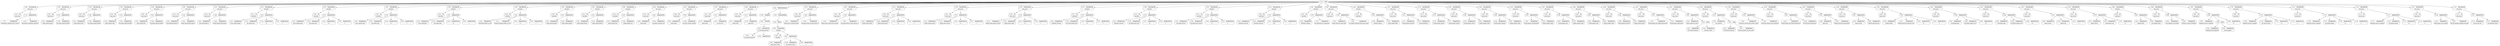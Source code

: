 digraph ast {
node [shape=none];
37376 [label=<<TABLE border='1' cellspacing='0' cellpadding='10' style='rounded' ><TR><TD border='0'>37376</TD><TD border='0'><B>Id</B></TD></TR><HR/><TR><TD border='0' cellpadding='5' colspan='2'>add_action</TD></TR></TABLE>>];
37377 [label=<<TABLE border='1' cellspacing='0' cellpadding='10' style='rounded' ><TR><TD border='0'>37377</TD><TD border='0'><B>StringLiteral</B></TD></TR><HR/><TR><TD border='0' cellpadding='5' colspan='2'>attachment_submitbox_misc_actions</TD></TR></TABLE>>];
37378 [label=<<TABLE border='1' cellspacing='0' cellpadding='10' style='rounded' ><TR><TD border='0'>37378</TD><TD border='0'><B>StringLiteral</B></TD></TR><HR/><TR><TD border='0' cellpadding='5' colspan='2'>attachment_submitbox_metadata</TD></TR></TABLE>>];
37379 [label=<<TABLE border='1' cellspacing='0' cellpadding='10' style='rounded' ><TR><TD border='0'>37379</TD><TD border='0'><B>ArgumentList</B></TD></TR></TABLE>>];
37379 -> 37377 [weight=2];
37379 -> 37378 [weight=2];
37380 [label=<<TABLE border='1' cellspacing='0' cellpadding='10' style='rounded' ><TR><TD border='0'>37380</TD><TD border='0'><B>FunctionCall</B></TD></TR><HR/><TR><TD border='0' cellpadding='5' colspan='2'>add_action</TD></TR></TABLE>>];
37380 -> 37376 [weight=2];
37380 -> 37379 [weight=2];
37381 [label=<<TABLE border='1' cellspacing='0' cellpadding='10' style='rounded' ><TR><TD border='0'>37381</TD><TD border='0'><B>Id</B></TD></TR><HR/><TR><TD border='0' cellpadding='5' colspan='2'>add_action</TD></TR></TABLE>>];
37382 [label=<<TABLE border='1' cellspacing='0' cellpadding='10' style='rounded' ><TR><TD border='0'>37382</TD><TD border='0'><B>StringLiteral</B></TD></TR><HR/><TR><TD border='0' cellpadding='5' colspan='2'>media_upload_image</TD></TR></TABLE>>];
37383 [label=<<TABLE border='1' cellspacing='0' cellpadding='10' style='rounded' ><TR><TD border='0'>37383</TD><TD border='0'><B>StringLiteral</B></TD></TR><HR/><TR><TD border='0' cellpadding='5' colspan='2'>wp_media_upload_handler</TD></TR></TABLE>>];
37384 [label=<<TABLE border='1' cellspacing='0' cellpadding='10' style='rounded' ><TR><TD border='0'>37384</TD><TD border='0'><B>ArgumentList</B></TD></TR></TABLE>>];
37384 -> 37382 [weight=2];
37384 -> 37383 [weight=2];
37385 [label=<<TABLE border='1' cellspacing='0' cellpadding='10' style='rounded' ><TR><TD border='0'>37385</TD><TD border='0'><B>FunctionCall</B></TD></TR><HR/><TR><TD border='0' cellpadding='5' colspan='2'>add_action</TD></TR></TABLE>>];
37385 -> 37381 [weight=2];
37385 -> 37384 [weight=2];
37386 [label=<<TABLE border='1' cellspacing='0' cellpadding='10' style='rounded' ><TR><TD border='0'>37386</TD><TD border='0'><B>Id</B></TD></TR><HR/><TR><TD border='0' cellpadding='5' colspan='2'>add_action</TD></TR></TABLE>>];
37387 [label=<<TABLE border='1' cellspacing='0' cellpadding='10' style='rounded' ><TR><TD border='0'>37387</TD><TD border='0'><B>StringLiteral</B></TD></TR><HR/><TR><TD border='0' cellpadding='5' colspan='2'>media_upload_audio</TD></TR></TABLE>>];
37388 [label=<<TABLE border='1' cellspacing='0' cellpadding='10' style='rounded' ><TR><TD border='0'>37388</TD><TD border='0'><B>StringLiteral</B></TD></TR><HR/><TR><TD border='0' cellpadding='5' colspan='2'>wp_media_upload_handler</TD></TR></TABLE>>];
37389 [label=<<TABLE border='1' cellspacing='0' cellpadding='10' style='rounded' ><TR><TD border='0'>37389</TD><TD border='0'><B>ArgumentList</B></TD></TR></TABLE>>];
37389 -> 37387 [weight=2];
37389 -> 37388 [weight=2];
37390 [label=<<TABLE border='1' cellspacing='0' cellpadding='10' style='rounded' ><TR><TD border='0'>37390</TD><TD border='0'><B>FunctionCall</B></TD></TR><HR/><TR><TD border='0' cellpadding='5' colspan='2'>add_action</TD></TR></TABLE>>];
37390 -> 37386 [weight=2];
37390 -> 37389 [weight=2];
37391 [label=<<TABLE border='1' cellspacing='0' cellpadding='10' style='rounded' ><TR><TD border='0'>37391</TD><TD border='0'><B>Id</B></TD></TR><HR/><TR><TD border='0' cellpadding='5' colspan='2'>add_action</TD></TR></TABLE>>];
37392 [label=<<TABLE border='1' cellspacing='0' cellpadding='10' style='rounded' ><TR><TD border='0'>37392</TD><TD border='0'><B>StringLiteral</B></TD></TR><HR/><TR><TD border='0' cellpadding='5' colspan='2'>media_upload_video</TD></TR></TABLE>>];
37393 [label=<<TABLE border='1' cellspacing='0' cellpadding='10' style='rounded' ><TR><TD border='0'>37393</TD><TD border='0'><B>StringLiteral</B></TD></TR><HR/><TR><TD border='0' cellpadding='5' colspan='2'>wp_media_upload_handler</TD></TR></TABLE>>];
37394 [label=<<TABLE border='1' cellspacing='0' cellpadding='10' style='rounded' ><TR><TD border='0'>37394</TD><TD border='0'><B>ArgumentList</B></TD></TR></TABLE>>];
37394 -> 37392 [weight=2];
37394 -> 37393 [weight=2];
37395 [label=<<TABLE border='1' cellspacing='0' cellpadding='10' style='rounded' ><TR><TD border='0'>37395</TD><TD border='0'><B>FunctionCall</B></TD></TR><HR/><TR><TD border='0' cellpadding='5' colspan='2'>add_action</TD></TR></TABLE>>];
37395 -> 37391 [weight=2];
37395 -> 37394 [weight=2];
37396 [label=<<TABLE border='1' cellspacing='0' cellpadding='10' style='rounded' ><TR><TD border='0'>37396</TD><TD border='0'><B>Id</B></TD></TR><HR/><TR><TD border='0' cellpadding='5' colspan='2'>add_action</TD></TR></TABLE>>];
37397 [label=<<TABLE border='1' cellspacing='0' cellpadding='10' style='rounded' ><TR><TD border='0'>37397</TD><TD border='0'><B>StringLiteral</B></TD></TR><HR/><TR><TD border='0' cellpadding='5' colspan='2'>media_upload_file</TD></TR></TABLE>>];
37398 [label=<<TABLE border='1' cellspacing='0' cellpadding='10' style='rounded' ><TR><TD border='0'>37398</TD><TD border='0'><B>StringLiteral</B></TD></TR><HR/><TR><TD border='0' cellpadding='5' colspan='2'>wp_media_upload_handler</TD></TR></TABLE>>];
37399 [label=<<TABLE border='1' cellspacing='0' cellpadding='10' style='rounded' ><TR><TD border='0'>37399</TD><TD border='0'><B>ArgumentList</B></TD></TR></TABLE>>];
37399 -> 37397 [weight=2];
37399 -> 37398 [weight=2];
37400 [label=<<TABLE border='1' cellspacing='0' cellpadding='10' style='rounded' ><TR><TD border='0'>37400</TD><TD border='0'><B>FunctionCall</B></TD></TR><HR/><TR><TD border='0' cellpadding='5' colspan='2'>add_action</TD></TR></TABLE>>];
37400 -> 37396 [weight=2];
37400 -> 37399 [weight=2];
37401 [label=<<TABLE border='1' cellspacing='0' cellpadding='10' style='rounded' ><TR><TD border='0'>37401</TD><TD border='0'><B>Id</B></TD></TR><HR/><TR><TD border='0' cellpadding='5' colspan='2'>add_action</TD></TR></TABLE>>];
37402 [label=<<TABLE border='1' cellspacing='0' cellpadding='10' style='rounded' ><TR><TD border='0'>37402</TD><TD border='0'><B>StringLiteral</B></TD></TR><HR/><TR><TD border='0' cellpadding='5' colspan='2'>post-plupload-upload-ui</TD></TR></TABLE>>];
37403 [label=<<TABLE border='1' cellspacing='0' cellpadding='10' style='rounded' ><TR><TD border='0'>37403</TD><TD border='0'><B>StringLiteral</B></TD></TR><HR/><TR><TD border='0' cellpadding='5' colspan='2'>media_upload_flash_bypass</TD></TR></TABLE>>];
37404 [label=<<TABLE border='1' cellspacing='0' cellpadding='10' style='rounded' ><TR><TD border='0'>37404</TD><TD border='0'><B>ArgumentList</B></TD></TR></TABLE>>];
37404 -> 37402 [weight=2];
37404 -> 37403 [weight=2];
37405 [label=<<TABLE border='1' cellspacing='0' cellpadding='10' style='rounded' ><TR><TD border='0'>37405</TD><TD border='0'><B>FunctionCall</B></TD></TR><HR/><TR><TD border='0' cellpadding='5' colspan='2'>add_action</TD></TR></TABLE>>];
37405 -> 37401 [weight=2];
37405 -> 37404 [weight=2];
37406 [label=<<TABLE border='1' cellspacing='0' cellpadding='10' style='rounded' ><TR><TD border='0'>37406</TD><TD border='0'><B>Id</B></TD></TR><HR/><TR><TD border='0' cellpadding='5' colspan='2'>add_action</TD></TR></TABLE>>];
37407 [label=<<TABLE border='1' cellspacing='0' cellpadding='10' style='rounded' ><TR><TD border='0'>37407</TD><TD border='0'><B>StringLiteral</B></TD></TR><HR/><TR><TD border='0' cellpadding='5' colspan='2'>post-html-upload-ui</TD></TR></TABLE>>];
37408 [label=<<TABLE border='1' cellspacing='0' cellpadding='10' style='rounded' ><TR><TD border='0'>37408</TD><TD border='0'><B>StringLiteral</B></TD></TR><HR/><TR><TD border='0' cellpadding='5' colspan='2'>media_upload_html_bypass</TD></TR></TABLE>>];
37409 [label=<<TABLE border='1' cellspacing='0' cellpadding='10' style='rounded' ><TR><TD border='0'>37409</TD><TD border='0'><B>ArgumentList</B></TD></TR></TABLE>>];
37409 -> 37407 [weight=2];
37409 -> 37408 [weight=2];
37410 [label=<<TABLE border='1' cellspacing='0' cellpadding='10' style='rounded' ><TR><TD border='0'>37410</TD><TD border='0'><B>FunctionCall</B></TD></TR><HR/><TR><TD border='0' cellpadding='5' colspan='2'>add_action</TD></TR></TABLE>>];
37410 -> 37406 [weight=2];
37410 -> 37409 [weight=2];
37411 [label=<<TABLE border='1' cellspacing='0' cellpadding='10' style='rounded' ><TR><TD border='0'>37411</TD><TD border='0'><B>Id</B></TD></TR><HR/><TR><TD border='0' cellpadding='5' colspan='2'>add_filter</TD></TR></TABLE>>];
37412 [label=<<TABLE border='1' cellspacing='0' cellpadding='10' style='rounded' ><TR><TD border='0'>37412</TD><TD border='0'><B>StringLiteral</B></TD></TR><HR/><TR><TD border='0' cellpadding='5' colspan='2'>async_upload_image</TD></TR></TABLE>>];
37413 [label=<<TABLE border='1' cellspacing='0' cellpadding='10' style='rounded' ><TR><TD border='0'>37413</TD><TD border='0'><B>StringLiteral</B></TD></TR><HR/><TR><TD border='0' cellpadding='5' colspan='2'>get_media_item</TD></TR></TABLE>>];
37414 [label=<<TABLE border='1' cellspacing='0' cellpadding='10' style='rounded' ><TR><TD border='0'>37414</TD><TD border='0'><B>IntegerLiteral</B></TD></TR><HR/><TR><TD border='0' cellpadding='5' colspan='2'>10</TD></TR></TABLE>>];
37415 [label=<<TABLE border='1' cellspacing='0' cellpadding='10' style='rounded' ><TR><TD border='0'>37415</TD><TD border='0'><B>IntegerLiteral</B></TD></TR><HR/><TR><TD border='0' cellpadding='5' colspan='2'>2</TD></TR></TABLE>>];
37416 [label=<<TABLE border='1' cellspacing='0' cellpadding='10' style='rounded' ><TR><TD border='0'>37416</TD><TD border='0'><B>ArgumentList</B></TD></TR></TABLE>>];
37416 -> 37412 [weight=2];
37416 -> 37413 [weight=2];
37416 -> 37414 [weight=2];
37416 -> 37415 [weight=2];
37417 [label=<<TABLE border='1' cellspacing='0' cellpadding='10' style='rounded' ><TR><TD border='0'>37417</TD><TD border='0'><B>FunctionCall</B></TD></TR><HR/><TR><TD border='0' cellpadding='5' colspan='2'>add_filter</TD></TR></TABLE>>];
37417 -> 37411 [weight=2];
37417 -> 37416 [weight=2];
37418 [label=<<TABLE border='1' cellspacing='0' cellpadding='10' style='rounded' ><TR><TD border='0'>37418</TD><TD border='0'><B>Id</B></TD></TR><HR/><TR><TD border='0' cellpadding='5' colspan='2'>add_filter</TD></TR></TABLE>>];
37419 [label=<<TABLE border='1' cellspacing='0' cellpadding='10' style='rounded' ><TR><TD border='0'>37419</TD><TD border='0'><B>StringLiteral</B></TD></TR><HR/><TR><TD border='0' cellpadding='5' colspan='2'>async_upload_audio</TD></TR></TABLE>>];
37420 [label=<<TABLE border='1' cellspacing='0' cellpadding='10' style='rounded' ><TR><TD border='0'>37420</TD><TD border='0'><B>StringLiteral</B></TD></TR><HR/><TR><TD border='0' cellpadding='5' colspan='2'>get_media_item</TD></TR></TABLE>>];
37421 [label=<<TABLE border='1' cellspacing='0' cellpadding='10' style='rounded' ><TR><TD border='0'>37421</TD><TD border='0'><B>IntegerLiteral</B></TD></TR><HR/><TR><TD border='0' cellpadding='5' colspan='2'>10</TD></TR></TABLE>>];
37422 [label=<<TABLE border='1' cellspacing='0' cellpadding='10' style='rounded' ><TR><TD border='0'>37422</TD><TD border='0'><B>IntegerLiteral</B></TD></TR><HR/><TR><TD border='0' cellpadding='5' colspan='2'>2</TD></TR></TABLE>>];
37423 [label=<<TABLE border='1' cellspacing='0' cellpadding='10' style='rounded' ><TR><TD border='0'>37423</TD><TD border='0'><B>ArgumentList</B></TD></TR></TABLE>>];
37423 -> 37419 [weight=2];
37423 -> 37420 [weight=2];
37423 -> 37421 [weight=2];
37423 -> 37422 [weight=2];
37424 [label=<<TABLE border='1' cellspacing='0' cellpadding='10' style='rounded' ><TR><TD border='0'>37424</TD><TD border='0'><B>FunctionCall</B></TD></TR><HR/><TR><TD border='0' cellpadding='5' colspan='2'>add_filter</TD></TR></TABLE>>];
37424 -> 37418 [weight=2];
37424 -> 37423 [weight=2];
37425 [label=<<TABLE border='1' cellspacing='0' cellpadding='10' style='rounded' ><TR><TD border='0'>37425</TD><TD border='0'><B>Id</B></TD></TR><HR/><TR><TD border='0' cellpadding='5' colspan='2'>add_filter</TD></TR></TABLE>>];
37426 [label=<<TABLE border='1' cellspacing='0' cellpadding='10' style='rounded' ><TR><TD border='0'>37426</TD><TD border='0'><B>StringLiteral</B></TD></TR><HR/><TR><TD border='0' cellpadding='5' colspan='2'>async_upload_video</TD></TR></TABLE>>];
37427 [label=<<TABLE border='1' cellspacing='0' cellpadding='10' style='rounded' ><TR><TD border='0'>37427</TD><TD border='0'><B>StringLiteral</B></TD></TR><HR/><TR><TD border='0' cellpadding='5' colspan='2'>get_media_item</TD></TR></TABLE>>];
37428 [label=<<TABLE border='1' cellspacing='0' cellpadding='10' style='rounded' ><TR><TD border='0'>37428</TD><TD border='0'><B>IntegerLiteral</B></TD></TR><HR/><TR><TD border='0' cellpadding='5' colspan='2'>10</TD></TR></TABLE>>];
37429 [label=<<TABLE border='1' cellspacing='0' cellpadding='10' style='rounded' ><TR><TD border='0'>37429</TD><TD border='0'><B>IntegerLiteral</B></TD></TR><HR/><TR><TD border='0' cellpadding='5' colspan='2'>2</TD></TR></TABLE>>];
37430 [label=<<TABLE border='1' cellspacing='0' cellpadding='10' style='rounded' ><TR><TD border='0'>37430</TD><TD border='0'><B>ArgumentList</B></TD></TR></TABLE>>];
37430 -> 37426 [weight=2];
37430 -> 37427 [weight=2];
37430 -> 37428 [weight=2];
37430 -> 37429 [weight=2];
37431 [label=<<TABLE border='1' cellspacing='0' cellpadding='10' style='rounded' ><TR><TD border='0'>37431</TD><TD border='0'><B>FunctionCall</B></TD></TR><HR/><TR><TD border='0' cellpadding='5' colspan='2'>add_filter</TD></TR></TABLE>>];
37431 -> 37425 [weight=2];
37431 -> 37430 [weight=2];
37432 [label=<<TABLE border='1' cellspacing='0' cellpadding='10' style='rounded' ><TR><TD border='0'>37432</TD><TD border='0'><B>Id</B></TD></TR><HR/><TR><TD border='0' cellpadding='5' colspan='2'>add_filter</TD></TR></TABLE>>];
37433 [label=<<TABLE border='1' cellspacing='0' cellpadding='10' style='rounded' ><TR><TD border='0'>37433</TD><TD border='0'><B>StringLiteral</B></TD></TR><HR/><TR><TD border='0' cellpadding='5' colspan='2'>async_upload_file</TD></TR></TABLE>>];
37434 [label=<<TABLE border='1' cellspacing='0' cellpadding='10' style='rounded' ><TR><TD border='0'>37434</TD><TD border='0'><B>StringLiteral</B></TD></TR><HR/><TR><TD border='0' cellpadding='5' colspan='2'>get_media_item</TD></TR></TABLE>>];
37435 [label=<<TABLE border='1' cellspacing='0' cellpadding='10' style='rounded' ><TR><TD border='0'>37435</TD><TD border='0'><B>IntegerLiteral</B></TD></TR><HR/><TR><TD border='0' cellpadding='5' colspan='2'>10</TD></TR></TABLE>>];
37436 [label=<<TABLE border='1' cellspacing='0' cellpadding='10' style='rounded' ><TR><TD border='0'>37436</TD><TD border='0'><B>IntegerLiteral</B></TD></TR><HR/><TR><TD border='0' cellpadding='5' colspan='2'>2</TD></TR></TABLE>>];
37437 [label=<<TABLE border='1' cellspacing='0' cellpadding='10' style='rounded' ><TR><TD border='0'>37437</TD><TD border='0'><B>ArgumentList</B></TD></TR></TABLE>>];
37437 -> 37433 [weight=2];
37437 -> 37434 [weight=2];
37437 -> 37435 [weight=2];
37437 -> 37436 [weight=2];
37438 [label=<<TABLE border='1' cellspacing='0' cellpadding='10' style='rounded' ><TR><TD border='0'>37438</TD><TD border='0'><B>FunctionCall</B></TD></TR><HR/><TR><TD border='0' cellpadding='5' colspan='2'>add_filter</TD></TR></TABLE>>];
37438 -> 37432 [weight=2];
37438 -> 37437 [weight=2];
37439 [label=<<TABLE border='1' cellspacing='0' cellpadding='10' style='rounded' ><TR><TD border='0'>37439</TD><TD border='0'><B>Id</B></TD></TR><HR/><TR><TD border='0' cellpadding='5' colspan='2'>add_filter</TD></TR></TABLE>>];
37440 [label=<<TABLE border='1' cellspacing='0' cellpadding='10' style='rounded' ><TR><TD border='0'>37440</TD><TD border='0'><B>StringLiteral</B></TD></TR><HR/><TR><TD border='0' cellpadding='5' colspan='2'>attachment_fields_to_save</TD></TR></TABLE>>];
37441 [label=<<TABLE border='1' cellspacing='0' cellpadding='10' style='rounded' ><TR><TD border='0'>37441</TD><TD border='0'><B>StringLiteral</B></TD></TR><HR/><TR><TD border='0' cellpadding='5' colspan='2'>image_attachment_fields_to_save</TD></TR></TABLE>>];
37442 [label=<<TABLE border='1' cellspacing='0' cellpadding='10' style='rounded' ><TR><TD border='0'>37442</TD><TD border='0'><B>IntegerLiteral</B></TD></TR><HR/><TR><TD border='0' cellpadding='5' colspan='2'>10</TD></TR></TABLE>>];
37443 [label=<<TABLE border='1' cellspacing='0' cellpadding='10' style='rounded' ><TR><TD border='0'>37443</TD><TD border='0'><B>IntegerLiteral</B></TD></TR><HR/><TR><TD border='0' cellpadding='5' colspan='2'>2</TD></TR></TABLE>>];
37444 [label=<<TABLE border='1' cellspacing='0' cellpadding='10' style='rounded' ><TR><TD border='0'>37444</TD><TD border='0'><B>ArgumentList</B></TD></TR></TABLE>>];
37444 -> 37440 [weight=2];
37444 -> 37441 [weight=2];
37444 -> 37442 [weight=2];
37444 -> 37443 [weight=2];
37445 [label=<<TABLE border='1' cellspacing='0' cellpadding='10' style='rounded' ><TR><TD border='0'>37445</TD><TD border='0'><B>FunctionCall</B></TD></TR><HR/><TR><TD border='0' cellpadding='5' colspan='2'>add_filter</TD></TR></TABLE>>];
37445 -> 37439 [weight=2];
37445 -> 37444 [weight=2];
37446 [label=<<TABLE border='1' cellspacing='0' cellpadding='10' style='rounded' ><TR><TD border='0'>37446</TD><TD border='0'><B>Id</B></TD></TR><HR/><TR><TD border='0' cellpadding='5' colspan='2'>add_filter</TD></TR></TABLE>>];
37447 [label=<<TABLE border='1' cellspacing='0' cellpadding='10' style='rounded' ><TR><TD border='0'>37447</TD><TD border='0'><B>StringLiteral</B></TD></TR><HR/><TR><TD border='0' cellpadding='5' colspan='2'>media_upload_gallery</TD></TR></TABLE>>];
37448 [label=<<TABLE border='1' cellspacing='0' cellpadding='10' style='rounded' ><TR><TD border='0'>37448</TD><TD border='0'><B>StringLiteral</B></TD></TR><HR/><TR><TD border='0' cellpadding='5' colspan='2'>media_upload_gallery</TD></TR></TABLE>>];
37449 [label=<<TABLE border='1' cellspacing='0' cellpadding='10' style='rounded' ><TR><TD border='0'>37449</TD><TD border='0'><B>ArgumentList</B></TD></TR></TABLE>>];
37449 -> 37447 [weight=2];
37449 -> 37448 [weight=2];
37450 [label=<<TABLE border='1' cellspacing='0' cellpadding='10' style='rounded' ><TR><TD border='0'>37450</TD><TD border='0'><B>FunctionCall</B></TD></TR><HR/><TR><TD border='0' cellpadding='5' colspan='2'>add_filter</TD></TR></TABLE>>];
37450 -> 37446 [weight=2];
37450 -> 37449 [weight=2];
37451 [label=<<TABLE border='1' cellspacing='0' cellpadding='10' style='rounded' ><TR><TD border='0'>37451</TD><TD border='0'><B>Id</B></TD></TR><HR/><TR><TD border='0' cellpadding='5' colspan='2'>add_filter</TD></TR></TABLE>>];
37452 [label=<<TABLE border='1' cellspacing='0' cellpadding='10' style='rounded' ><TR><TD border='0'>37452</TD><TD border='0'><B>StringLiteral</B></TD></TR><HR/><TR><TD border='0' cellpadding='5' colspan='2'>media_upload_library</TD></TR></TABLE>>];
37453 [label=<<TABLE border='1' cellspacing='0' cellpadding='10' style='rounded' ><TR><TD border='0'>37453</TD><TD border='0'><B>StringLiteral</B></TD></TR><HR/><TR><TD border='0' cellpadding='5' colspan='2'>media_upload_library</TD></TR></TABLE>>];
37454 [label=<<TABLE border='1' cellspacing='0' cellpadding='10' style='rounded' ><TR><TD border='0'>37454</TD><TD border='0'><B>ArgumentList</B></TD></TR></TABLE>>];
37454 -> 37452 [weight=2];
37454 -> 37453 [weight=2];
37455 [label=<<TABLE border='1' cellspacing='0' cellpadding='10' style='rounded' ><TR><TD border='0'>37455</TD><TD border='0'><B>FunctionCall</B></TD></TR><HR/><TR><TD border='0' cellpadding='5' colspan='2'>add_filter</TD></TR></TABLE>>];
37455 -> 37451 [weight=2];
37455 -> 37454 [weight=2];
37456 [label=<<TABLE border='1' cellspacing='0' cellpadding='10' style='rounded' ><TR><TD border='0'>37456</TD><TD border='0'><B>Id</B></TD></TR><HR/><TR><TD border='0' cellpadding='5' colspan='2'>add_filter</TD></TR></TABLE>>];
37457 [label=<<TABLE border='1' cellspacing='0' cellpadding='10' style='rounded' ><TR><TD border='0'>37457</TD><TD border='0'><B>StringLiteral</B></TD></TR><HR/><TR><TD border='0' cellpadding='5' colspan='2'>media_upload_tabs</TD></TR></TABLE>>];
37458 [label=<<TABLE border='1' cellspacing='0' cellpadding='10' style='rounded' ><TR><TD border='0'>37458</TD><TD border='0'><B>StringLiteral</B></TD></TR><HR/><TR><TD border='0' cellpadding='5' colspan='2'>update_gallery_tab</TD></TR></TABLE>>];
37459 [label=<<TABLE border='1' cellspacing='0' cellpadding='10' style='rounded' ><TR><TD border='0'>37459</TD><TD border='0'><B>ArgumentList</B></TD></TR></TABLE>>];
37459 -> 37457 [weight=2];
37459 -> 37458 [weight=2];
37460 [label=<<TABLE border='1' cellspacing='0' cellpadding='10' style='rounded' ><TR><TD border='0'>37460</TD><TD border='0'><B>FunctionCall</B></TD></TR><HR/><TR><TD border='0' cellpadding='5' colspan='2'>add_filter</TD></TR></TABLE>>];
37460 -> 37456 [weight=2];
37460 -> 37459 [weight=2];
37461 [label=<<TABLE border='1' cellspacing='0' cellpadding='10' style='rounded' ><TR><TD border='0'>37461</TD><TD border='0'><B>Id</B></TD></TR><HR/><TR><TD border='0' cellpadding='5' colspan='2'>add_action</TD></TR></TABLE>>];
37462 [label=<<TABLE border='1' cellspacing='0' cellpadding='10' style='rounded' ><TR><TD border='0'>37462</TD><TD border='0'><B>StringLiteral</B></TD></TR><HR/><TR><TD border='0' cellpadding='5' colspan='2'>admin_head</TD></TR></TABLE>>];
37463 [label=<<TABLE border='1' cellspacing='0' cellpadding='10' style='rounded' ><TR><TD border='0'>37463</TD><TD border='0'><B>StringLiteral</B></TD></TR><HR/><TR><TD border='0' cellpadding='5' colspan='2'>wp_admin_canonical_url</TD></TR></TABLE>>];
37464 [label=<<TABLE border='1' cellspacing='0' cellpadding='10' style='rounded' ><TR><TD border='0'>37464</TD><TD border='0'><B>ArgumentList</B></TD></TR></TABLE>>];
37464 -> 37462 [weight=2];
37464 -> 37463 [weight=2];
37465 [label=<<TABLE border='1' cellspacing='0' cellpadding='10' style='rounded' ><TR><TD border='0'>37465</TD><TD border='0'><B>FunctionCall</B></TD></TR><HR/><TR><TD border='0' cellpadding='5' colspan='2'>add_action</TD></TR></TABLE>>];
37465 -> 37461 [weight=2];
37465 -> 37464 [weight=2];
37466 [label=<<TABLE border='1' cellspacing='0' cellpadding='10' style='rounded' ><TR><TD border='0'>37466</TD><TD border='0'><B>Id</B></TD></TR><HR/><TR><TD border='0' cellpadding='5' colspan='2'>add_action</TD></TR></TABLE>>];
37467 [label=<<TABLE border='1' cellspacing='0' cellpadding='10' style='rounded' ><TR><TD border='0'>37467</TD><TD border='0'><B>StringLiteral</B></TD></TR><HR/><TR><TD border='0' cellpadding='5' colspan='2'>admin_head</TD></TR></TABLE>>];
37468 [label=<<TABLE border='1' cellspacing='0' cellpadding='10' style='rounded' ><TR><TD border='0'>37468</TD><TD border='0'><B>StringLiteral</B></TD></TR><HR/><TR><TD border='0' cellpadding='5' colspan='2'>wp_color_scheme_settings</TD></TR></TABLE>>];
37469 [label=<<TABLE border='1' cellspacing='0' cellpadding='10' style='rounded' ><TR><TD border='0'>37469</TD><TD border='0'><B>ArgumentList</B></TD></TR></TABLE>>];
37469 -> 37467 [weight=2];
37469 -> 37468 [weight=2];
37470 [label=<<TABLE border='1' cellspacing='0' cellpadding='10' style='rounded' ><TR><TD border='0'>37470</TD><TD border='0'><B>FunctionCall</B></TD></TR><HR/><TR><TD border='0' cellpadding='5' colspan='2'>add_action</TD></TR></TABLE>>];
37470 -> 37466 [weight=2];
37470 -> 37469 [weight=2];
37471 [label=<<TABLE border='1' cellspacing='0' cellpadding='10' style='rounded' ><TR><TD border='0'>37471</TD><TD border='0'><B>Id</B></TD></TR><HR/><TR><TD border='0' cellpadding='5' colspan='2'>add_action</TD></TR></TABLE>>];
37472 [label=<<TABLE border='1' cellspacing='0' cellpadding='10' style='rounded' ><TR><TD border='0'>37472</TD><TD border='0'><B>StringLiteral</B></TD></TR><HR/><TR><TD border='0' cellpadding='5' colspan='2'>admin_head</TD></TR></TABLE>>];
37473 [label=<<TABLE border='1' cellspacing='0' cellpadding='10' style='rounded' ><TR><TD border='0'>37473</TD><TD border='0'><B>StringLiteral</B></TD></TR><HR/><TR><TD border='0' cellpadding='5' colspan='2'>wp_site_icon</TD></TR></TABLE>>];
37474 [label=<<TABLE border='1' cellspacing='0' cellpadding='10' style='rounded' ><TR><TD border='0'>37474</TD><TD border='0'><B>ArgumentList</B></TD></TR></TABLE>>];
37474 -> 37472 [weight=2];
37474 -> 37473 [weight=2];
37475 [label=<<TABLE border='1' cellspacing='0' cellpadding='10' style='rounded' ><TR><TD border='0'>37475</TD><TD border='0'><B>FunctionCall</B></TD></TR><HR/><TR><TD border='0' cellpadding='5' colspan='2'>add_action</TD></TR></TABLE>>];
37475 -> 37471 [weight=2];
37475 -> 37474 [weight=2];
37476 [label=<<TABLE border='1' cellspacing='0' cellpadding='10' style='rounded' ><TR><TD border='0'>37476</TD><TD border='0'><B>Id</B></TD></TR><HR/><TR><TD border='0' cellpadding='5' colspan='2'>add_action</TD></TR></TABLE>>];
37477 [label=<<TABLE border='1' cellspacing='0' cellpadding='10' style='rounded' ><TR><TD border='0'>37477</TD><TD border='0'><B>StringLiteral</B></TD></TR><HR/><TR><TD border='0' cellpadding='5' colspan='2'>admin_head</TD></TR></TABLE>>];
37478 [label=<<TABLE border='1' cellspacing='0' cellpadding='10' style='rounded' ><TR><TD border='0'>37478</TD><TD border='0'><B>StringLiteral</B></TD></TR><HR/><TR><TD border='0' cellpadding='5' colspan='2'>_ipad_meta</TD></TR></TABLE>>];
37479 [label=<<TABLE border='1' cellspacing='0' cellpadding='10' style='rounded' ><TR><TD border='0'>37479</TD><TD border='0'><B>ArgumentList</B></TD></TR></TABLE>>];
37479 -> 37477 [weight=2];
37479 -> 37478 [weight=2];
37480 [label=<<TABLE border='1' cellspacing='0' cellpadding='10' style='rounded' ><TR><TD border='0'>37480</TD><TD border='0'><B>FunctionCall</B></TD></TR><HR/><TR><TD border='0' cellpadding='5' colspan='2'>add_action</TD></TR></TABLE>>];
37480 -> 37476 [weight=2];
37480 -> 37479 [weight=2];
37482 [label=<<TABLE border='1' cellspacing='0' cellpadding='10' style='rounded' ><TR><TD border='0'>37482</TD><TD border='0'><B>Id</B></TD></TR><HR/><TR><TD border='0' cellpadding='5' colspan='2'>is_customize_preview</TD></TR></TABLE>>];
37483 [label=<<TABLE border='1' cellspacing='0' cellpadding='10' style='rounded' ><TR><TD border='0'>37483</TD><TD border='0'><B>ArgumentList</B></TD></TR></TABLE>>];
37484 [label=<<TABLE border='1' cellspacing='0' cellpadding='10' style='rounded' ><TR><TD border='0'>37484</TD><TD border='0'><B>FunctionCall</B></TD></TR><HR/><TR><TD border='0' cellpadding='5' colspan='2'>is_customize_preview</TD></TR></TABLE>>];
37484 -> 37482 [weight=2];
37484 -> 37483 [weight=2];
37485 [label=<<TABLE border='1' cellspacing='0' cellpadding='10' style='rounded' ><TR><TD border='0'>37485</TD><TD border='0'><B>UnaryOP</B></TD></TR><HR/><TR><TD border='0' cellpadding='5' colspan='2'>!</TD></TR></TABLE>>];
37485 -> 37484 [weight=2];
37486 [label=<<TABLE border='1' cellspacing='0' cellpadding='10' style='rounded' ><TR><TD border='0'>37486</TD><TD border='0'><B>Condition</B></TD></TR></TABLE>>];
37486 -> 37485 [weight=2];
37487 [label=<<TABLE border='1' cellspacing='0' cellpadding='10' style='rounded' ><TR><TD border='0'>37487</TD><TD border='0'><B>Id</B></TD></TR><HR/><TR><TD border='0' cellpadding='5' colspan='2'>add_filter</TD></TR></TABLE>>];
37488 [label=<<TABLE border='1' cellspacing='0' cellpadding='10' style='rounded' ><TR><TD border='0'>37488</TD><TD border='0'><B>StringLiteral</B></TD></TR><HR/><TR><TD border='0' cellpadding='5' colspan='2'>admin_print_styles</TD></TR></TABLE>>];
37489 [label=<<TABLE border='1' cellspacing='0' cellpadding='10' style='rounded' ><TR><TD border='0'>37489</TD><TD border='0'><B>StringLiteral</B></TD></TR><HR/><TR><TD border='0' cellpadding='5' colspan='2'>wp_resource_hints</TD></TR></TABLE>>];
37490 [label=<<TABLE border='1' cellspacing='0' cellpadding='10' style='rounded' ><TR><TD border='0'>37490</TD><TD border='0'><B>IntegerLiteral</B></TD></TR><HR/><TR><TD border='0' cellpadding='5' colspan='2'>1</TD></TR></TABLE>>];
37491 [label=<<TABLE border='1' cellspacing='0' cellpadding='10' style='rounded' ><TR><TD border='0'>37491</TD><TD border='0'><B>ArgumentList</B></TD></TR></TABLE>>];
37491 -> 37488 [weight=2];
37491 -> 37489 [weight=2];
37491 -> 37490 [weight=2];
37492 [label=<<TABLE border='1' cellspacing='0' cellpadding='10' style='rounded' ><TR><TD border='0'>37492</TD><TD border='0'><B>FunctionCall</B></TD></TR><HR/><TR><TD border='0' cellpadding='5' colspan='2'>add_filter</TD></TR></TABLE>>];
37492 -> 37487 [weight=2];
37492 -> 37491 [weight=2];
37493 [label=<<TABLE border='1' cellspacing='0' cellpadding='10' style='rounded' ><TR><TD border='0'>37493</TD><TD border='0'><B>Block</B></TD></TR></TABLE>>];
37493 -> 37492 [weight=2];
37494 [label=<<TABLE border='1' cellspacing='0' cellpadding='10' style='rounded' ><TR><TD border='0'>37494</TD><TD border='0'><B>IfThenStatement</B></TD></TR></TABLE>>];
37494 -> 37486 [weight=2];
37494 -> 37495 [weight=2];
37495 [label=<<TABLE border='1' cellspacing='0' cellpadding='10' style='rounded' ><TR><TD border='0'>37495</TD><TD border='0'><B>StatementBody</B></TD></TR></TABLE>>];
37495 -> 37493 [weight=2];
37496 [label=<<TABLE border='1' cellspacing='0' cellpadding='10' style='rounded' ><TR><TD border='0'>37496</TD><TD border='0'><B>Id</B></TD></TR><HR/><TR><TD border='0' cellpadding='5' colspan='2'>add_action</TD></TR></TABLE>>];
37497 [label=<<TABLE border='1' cellspacing='0' cellpadding='10' style='rounded' ><TR><TD border='0'>37497</TD><TD border='0'><B>StringLiteral</B></TD></TR><HR/><TR><TD border='0' cellpadding='5' colspan='2'>admin_print_scripts-post.php</TD></TR></TABLE>>];
37498 [label=<<TABLE border='1' cellspacing='0' cellpadding='10' style='rounded' ><TR><TD border='0'>37498</TD><TD border='0'><B>StringLiteral</B></TD></TR><HR/><TR><TD border='0' cellpadding='5' colspan='2'>wp_page_reload_on_back_button_js</TD></TR></TABLE>>];
37499 [label=<<TABLE border='1' cellspacing='0' cellpadding='10' style='rounded' ><TR><TD border='0'>37499</TD><TD border='0'><B>ArgumentList</B></TD></TR></TABLE>>];
37499 -> 37497 [weight=2];
37499 -> 37498 [weight=2];
37500 [label=<<TABLE border='1' cellspacing='0' cellpadding='10' style='rounded' ><TR><TD border='0'>37500</TD><TD border='0'><B>FunctionCall</B></TD></TR><HR/><TR><TD border='0' cellpadding='5' colspan='2'>add_action</TD></TR></TABLE>>];
37500 -> 37496 [weight=2];
37500 -> 37499 [weight=2];
37501 [label=<<TABLE border='1' cellspacing='0' cellpadding='10' style='rounded' ><TR><TD border='0'>37501</TD><TD border='0'><B>Id</B></TD></TR><HR/><TR><TD border='0' cellpadding='5' colspan='2'>add_action</TD></TR></TABLE>>];
37502 [label=<<TABLE border='1' cellspacing='0' cellpadding='10' style='rounded' ><TR><TD border='0'>37502</TD><TD border='0'><B>StringLiteral</B></TD></TR><HR/><TR><TD border='0' cellpadding='5' colspan='2'>admin_print_scripts-post-new.php</TD></TR></TABLE>>];
37503 [label=<<TABLE border='1' cellspacing='0' cellpadding='10' style='rounded' ><TR><TD border='0'>37503</TD><TD border='0'><B>StringLiteral</B></TD></TR><HR/><TR><TD border='0' cellpadding='5' colspan='2'>wp_page_reload_on_back_button_js</TD></TR></TABLE>>];
37504 [label=<<TABLE border='1' cellspacing='0' cellpadding='10' style='rounded' ><TR><TD border='0'>37504</TD><TD border='0'><B>ArgumentList</B></TD></TR></TABLE>>];
37504 -> 37502 [weight=2];
37504 -> 37503 [weight=2];
37505 [label=<<TABLE border='1' cellspacing='0' cellpadding='10' style='rounded' ><TR><TD border='0'>37505</TD><TD border='0'><B>FunctionCall</B></TD></TR><HR/><TR><TD border='0' cellpadding='5' colspan='2'>add_action</TD></TR></TABLE>>];
37505 -> 37501 [weight=2];
37505 -> 37504 [weight=2];
37506 [label=<<TABLE border='1' cellspacing='0' cellpadding='10' style='rounded' ><TR><TD border='0'>37506</TD><TD border='0'><B>Id</B></TD></TR><HR/><TR><TD border='0' cellpadding='5' colspan='2'>add_action</TD></TR></TABLE>>];
37507 [label=<<TABLE border='1' cellspacing='0' cellpadding='10' style='rounded' ><TR><TD border='0'>37507</TD><TD border='0'><B>StringLiteral</B></TD></TR><HR/><TR><TD border='0' cellpadding='5' colspan='2'>update_option_home</TD></TR></TABLE>>];
37508 [label=<<TABLE border='1' cellspacing='0' cellpadding='10' style='rounded' ><TR><TD border='0'>37508</TD><TD border='0'><B>StringLiteral</B></TD></TR><HR/><TR><TD border='0' cellpadding='5' colspan='2'>update_home_siteurl</TD></TR></TABLE>>];
37509 [label=<<TABLE border='1' cellspacing='0' cellpadding='10' style='rounded' ><TR><TD border='0'>37509</TD><TD border='0'><B>IntegerLiteral</B></TD></TR><HR/><TR><TD border='0' cellpadding='5' colspan='2'>10</TD></TR></TABLE>>];
37510 [label=<<TABLE border='1' cellspacing='0' cellpadding='10' style='rounded' ><TR><TD border='0'>37510</TD><TD border='0'><B>IntegerLiteral</B></TD></TR><HR/><TR><TD border='0' cellpadding='5' colspan='2'>2</TD></TR></TABLE>>];
37511 [label=<<TABLE border='1' cellspacing='0' cellpadding='10' style='rounded' ><TR><TD border='0'>37511</TD><TD border='0'><B>ArgumentList</B></TD></TR></TABLE>>];
37511 -> 37507 [weight=2];
37511 -> 37508 [weight=2];
37511 -> 37509 [weight=2];
37511 -> 37510 [weight=2];
37512 [label=<<TABLE border='1' cellspacing='0' cellpadding='10' style='rounded' ><TR><TD border='0'>37512</TD><TD border='0'><B>FunctionCall</B></TD></TR><HR/><TR><TD border='0' cellpadding='5' colspan='2'>add_action</TD></TR></TABLE>>];
37512 -> 37506 [weight=2];
37512 -> 37511 [weight=2];
37513 [label=<<TABLE border='1' cellspacing='0' cellpadding='10' style='rounded' ><TR><TD border='0'>37513</TD><TD border='0'><B>Id</B></TD></TR><HR/><TR><TD border='0' cellpadding='5' colspan='2'>add_action</TD></TR></TABLE>>];
37514 [label=<<TABLE border='1' cellspacing='0' cellpadding='10' style='rounded' ><TR><TD border='0'>37514</TD><TD border='0'><B>StringLiteral</B></TD></TR><HR/><TR><TD border='0' cellpadding='5' colspan='2'>update_option_siteurl</TD></TR></TABLE>>];
37515 [label=<<TABLE border='1' cellspacing='0' cellpadding='10' style='rounded' ><TR><TD border='0'>37515</TD><TD border='0'><B>StringLiteral</B></TD></TR><HR/><TR><TD border='0' cellpadding='5' colspan='2'>update_home_siteurl</TD></TR></TABLE>>];
37516 [label=<<TABLE border='1' cellspacing='0' cellpadding='10' style='rounded' ><TR><TD border='0'>37516</TD><TD border='0'><B>IntegerLiteral</B></TD></TR><HR/><TR><TD border='0' cellpadding='5' colspan='2'>10</TD></TR></TABLE>>];
37517 [label=<<TABLE border='1' cellspacing='0' cellpadding='10' style='rounded' ><TR><TD border='0'>37517</TD><TD border='0'><B>IntegerLiteral</B></TD></TR><HR/><TR><TD border='0' cellpadding='5' colspan='2'>2</TD></TR></TABLE>>];
37518 [label=<<TABLE border='1' cellspacing='0' cellpadding='10' style='rounded' ><TR><TD border='0'>37518</TD><TD border='0'><B>ArgumentList</B></TD></TR></TABLE>>];
37518 -> 37514 [weight=2];
37518 -> 37515 [weight=2];
37518 -> 37516 [weight=2];
37518 -> 37517 [weight=2];
37519 [label=<<TABLE border='1' cellspacing='0' cellpadding='10' style='rounded' ><TR><TD border='0'>37519</TD><TD border='0'><B>FunctionCall</B></TD></TR><HR/><TR><TD border='0' cellpadding='5' colspan='2'>add_action</TD></TR></TABLE>>];
37519 -> 37513 [weight=2];
37519 -> 37518 [weight=2];
37520 [label=<<TABLE border='1' cellspacing='0' cellpadding='10' style='rounded' ><TR><TD border='0'>37520</TD><TD border='0'><B>Id</B></TD></TR><HR/><TR><TD border='0' cellpadding='5' colspan='2'>add_action</TD></TR></TABLE>>];
37521 [label=<<TABLE border='1' cellspacing='0' cellpadding='10' style='rounded' ><TR><TD border='0'>37521</TD><TD border='0'><B>StringLiteral</B></TD></TR><HR/><TR><TD border='0' cellpadding='5' colspan='2'>update_option_page_on_front</TD></TR></TABLE>>];
37522 [label=<<TABLE border='1' cellspacing='0' cellpadding='10' style='rounded' ><TR><TD border='0'>37522</TD><TD border='0'><B>StringLiteral</B></TD></TR><HR/><TR><TD border='0' cellpadding='5' colspan='2'>update_home_siteurl</TD></TR></TABLE>>];
37523 [label=<<TABLE border='1' cellspacing='0' cellpadding='10' style='rounded' ><TR><TD border='0'>37523</TD><TD border='0'><B>IntegerLiteral</B></TD></TR><HR/><TR><TD border='0' cellpadding='5' colspan='2'>10</TD></TR></TABLE>>];
37524 [label=<<TABLE border='1' cellspacing='0' cellpadding='10' style='rounded' ><TR><TD border='0'>37524</TD><TD border='0'><B>IntegerLiteral</B></TD></TR><HR/><TR><TD border='0' cellpadding='5' colspan='2'>2</TD></TR></TABLE>>];
37525 [label=<<TABLE border='1' cellspacing='0' cellpadding='10' style='rounded' ><TR><TD border='0'>37525</TD><TD border='0'><B>ArgumentList</B></TD></TR></TABLE>>];
37525 -> 37521 [weight=2];
37525 -> 37522 [weight=2];
37525 -> 37523 [weight=2];
37525 -> 37524 [weight=2];
37526 [label=<<TABLE border='1' cellspacing='0' cellpadding='10' style='rounded' ><TR><TD border='0'>37526</TD><TD border='0'><B>FunctionCall</B></TD></TR><HR/><TR><TD border='0' cellpadding='5' colspan='2'>add_action</TD></TR></TABLE>>];
37526 -> 37520 [weight=2];
37526 -> 37525 [weight=2];
37527 [label=<<TABLE border='1' cellspacing='0' cellpadding='10' style='rounded' ><TR><TD border='0'>37527</TD><TD border='0'><B>Id</B></TD></TR><HR/><TR><TD border='0' cellpadding='5' colspan='2'>add_filter</TD></TR></TABLE>>];
37528 [label=<<TABLE border='1' cellspacing='0' cellpadding='10' style='rounded' ><TR><TD border='0'>37528</TD><TD border='0'><B>StringLiteral</B></TD></TR><HR/><TR><TD border='0' cellpadding='5' colspan='2'>heartbeat_received</TD></TR></TABLE>>];
37529 [label=<<TABLE border='1' cellspacing='0' cellpadding='10' style='rounded' ><TR><TD border='0'>37529</TD><TD border='0'><B>StringLiteral</B></TD></TR><HR/><TR><TD border='0' cellpadding='5' colspan='2'>wp_check_locked_posts</TD></TR></TABLE>>];
37530 [label=<<TABLE border='1' cellspacing='0' cellpadding='10' style='rounded' ><TR><TD border='0'>37530</TD><TD border='0'><B>IntegerLiteral</B></TD></TR><HR/><TR><TD border='0' cellpadding='5' colspan='2'>10</TD></TR></TABLE>>];
37531 [label=<<TABLE border='1' cellspacing='0' cellpadding='10' style='rounded' ><TR><TD border='0'>37531</TD><TD border='0'><B>IntegerLiteral</B></TD></TR><HR/><TR><TD border='0' cellpadding='5' colspan='2'>3</TD></TR></TABLE>>];
37532 [label=<<TABLE border='1' cellspacing='0' cellpadding='10' style='rounded' ><TR><TD border='0'>37532</TD><TD border='0'><B>ArgumentList</B></TD></TR></TABLE>>];
37532 -> 37528 [weight=2];
37532 -> 37529 [weight=2];
37532 -> 37530 [weight=2];
37532 -> 37531 [weight=2];
37533 [label=<<TABLE border='1' cellspacing='0' cellpadding='10' style='rounded' ><TR><TD border='0'>37533</TD><TD border='0'><B>FunctionCall</B></TD></TR><HR/><TR><TD border='0' cellpadding='5' colspan='2'>add_filter</TD></TR></TABLE>>];
37533 -> 37527 [weight=2];
37533 -> 37532 [weight=2];
37534 [label=<<TABLE border='1' cellspacing='0' cellpadding='10' style='rounded' ><TR><TD border='0'>37534</TD><TD border='0'><B>Id</B></TD></TR><HR/><TR><TD border='0' cellpadding='5' colspan='2'>add_filter</TD></TR></TABLE>>];
37535 [label=<<TABLE border='1' cellspacing='0' cellpadding='10' style='rounded' ><TR><TD border='0'>37535</TD><TD border='0'><B>StringLiteral</B></TD></TR><HR/><TR><TD border='0' cellpadding='5' colspan='2'>heartbeat_received</TD></TR></TABLE>>];
37536 [label=<<TABLE border='1' cellspacing='0' cellpadding='10' style='rounded' ><TR><TD border='0'>37536</TD><TD border='0'><B>StringLiteral</B></TD></TR><HR/><TR><TD border='0' cellpadding='5' colspan='2'>wp_refresh_post_lock</TD></TR></TABLE>>];
37537 [label=<<TABLE border='1' cellspacing='0' cellpadding='10' style='rounded' ><TR><TD border='0'>37537</TD><TD border='0'><B>IntegerLiteral</B></TD></TR><HR/><TR><TD border='0' cellpadding='5' colspan='2'>10</TD></TR></TABLE>>];
37538 [label=<<TABLE border='1' cellspacing='0' cellpadding='10' style='rounded' ><TR><TD border='0'>37538</TD><TD border='0'><B>IntegerLiteral</B></TD></TR><HR/><TR><TD border='0' cellpadding='5' colspan='2'>3</TD></TR></TABLE>>];
37539 [label=<<TABLE border='1' cellspacing='0' cellpadding='10' style='rounded' ><TR><TD border='0'>37539</TD><TD border='0'><B>ArgumentList</B></TD></TR></TABLE>>];
37539 -> 37535 [weight=2];
37539 -> 37536 [weight=2];
37539 -> 37537 [weight=2];
37539 -> 37538 [weight=2];
37540 [label=<<TABLE border='1' cellspacing='0' cellpadding='10' style='rounded' ><TR><TD border='0'>37540</TD><TD border='0'><B>FunctionCall</B></TD></TR><HR/><TR><TD border='0' cellpadding='5' colspan='2'>add_filter</TD></TR></TABLE>>];
37540 -> 37534 [weight=2];
37540 -> 37539 [weight=2];
37541 [label=<<TABLE border='1' cellspacing='0' cellpadding='10' style='rounded' ><TR><TD border='0'>37541</TD><TD border='0'><B>Id</B></TD></TR><HR/><TR><TD border='0' cellpadding='5' colspan='2'>add_filter</TD></TR></TABLE>>];
37542 [label=<<TABLE border='1' cellspacing='0' cellpadding='10' style='rounded' ><TR><TD border='0'>37542</TD><TD border='0'><B>StringLiteral</B></TD></TR><HR/><TR><TD border='0' cellpadding='5' colspan='2'>wp_refresh_nonces</TD></TR></TABLE>>];
37543 [label=<<TABLE border='1' cellspacing='0' cellpadding='10' style='rounded' ><TR><TD border='0'>37543</TD><TD border='0'><B>StringLiteral</B></TD></TR><HR/><TR><TD border='0' cellpadding='5' colspan='2'>wp_refresh_post_nonces</TD></TR></TABLE>>];
37544 [label=<<TABLE border='1' cellspacing='0' cellpadding='10' style='rounded' ><TR><TD border='0'>37544</TD><TD border='0'><B>IntegerLiteral</B></TD></TR><HR/><TR><TD border='0' cellpadding='5' colspan='2'>10</TD></TR></TABLE>>];
37545 [label=<<TABLE border='1' cellspacing='0' cellpadding='10' style='rounded' ><TR><TD border='0'>37545</TD><TD border='0'><B>IntegerLiteral</B></TD></TR><HR/><TR><TD border='0' cellpadding='5' colspan='2'>3</TD></TR></TABLE>>];
37546 [label=<<TABLE border='1' cellspacing='0' cellpadding='10' style='rounded' ><TR><TD border='0'>37546</TD><TD border='0'><B>ArgumentList</B></TD></TR></TABLE>>];
37546 -> 37542 [weight=2];
37546 -> 37543 [weight=2];
37546 -> 37544 [weight=2];
37546 -> 37545 [weight=2];
37547 [label=<<TABLE border='1' cellspacing='0' cellpadding='10' style='rounded' ><TR><TD border='0'>37547</TD><TD border='0'><B>FunctionCall</B></TD></TR><HR/><TR><TD border='0' cellpadding='5' colspan='2'>add_filter</TD></TR></TABLE>>];
37547 -> 37541 [weight=2];
37547 -> 37546 [weight=2];
37548 [label=<<TABLE border='1' cellspacing='0' cellpadding='10' style='rounded' ><TR><TD border='0'>37548</TD><TD border='0'><B>Id</B></TD></TR><HR/><TR><TD border='0' cellpadding='5' colspan='2'>add_filter</TD></TR></TABLE>>];
37549 [label=<<TABLE border='1' cellspacing='0' cellpadding='10' style='rounded' ><TR><TD border='0'>37549</TD><TD border='0'><B>StringLiteral</B></TD></TR><HR/><TR><TD border='0' cellpadding='5' colspan='2'>heartbeat_received</TD></TR></TABLE>>];
37550 [label=<<TABLE border='1' cellspacing='0' cellpadding='10' style='rounded' ><TR><TD border='0'>37550</TD><TD border='0'><B>StringLiteral</B></TD></TR><HR/><TR><TD border='0' cellpadding='5' colspan='2'>heartbeat_autosave</TD></TR></TABLE>>];
37551 [label=<<TABLE border='1' cellspacing='0' cellpadding='10' style='rounded' ><TR><TD border='0'>37551</TD><TD border='0'><B>IntegerLiteral</B></TD></TR><HR/><TR><TD border='0' cellpadding='5' colspan='2'>500</TD></TR></TABLE>>];
37552 [label=<<TABLE border='1' cellspacing='0' cellpadding='10' style='rounded' ><TR><TD border='0'>37552</TD><TD border='0'><B>IntegerLiteral</B></TD></TR><HR/><TR><TD border='0' cellpadding='5' colspan='2'>2</TD></TR></TABLE>>];
37553 [label=<<TABLE border='1' cellspacing='0' cellpadding='10' style='rounded' ><TR><TD border='0'>37553</TD><TD border='0'><B>ArgumentList</B></TD></TR></TABLE>>];
37553 -> 37549 [weight=2];
37553 -> 37550 [weight=2];
37553 -> 37551 [weight=2];
37553 -> 37552 [weight=2];
37554 [label=<<TABLE border='1' cellspacing='0' cellpadding='10' style='rounded' ><TR><TD border='0'>37554</TD><TD border='0'><B>FunctionCall</B></TD></TR><HR/><TR><TD border='0' cellpadding='5' colspan='2'>add_filter</TD></TR></TABLE>>];
37554 -> 37548 [weight=2];
37554 -> 37553 [weight=2];
37555 [label=<<TABLE border='1' cellspacing='0' cellpadding='10' style='rounded' ><TR><TD border='0'>37555</TD><TD border='0'><B>Id</B></TD></TR><HR/><TR><TD border='0' cellpadding='5' colspan='2'>add_filter</TD></TR></TABLE>>];
37556 [label=<<TABLE border='1' cellspacing='0' cellpadding='10' style='rounded' ><TR><TD border='0'>37556</TD><TD border='0'><B>StringLiteral</B></TD></TR><HR/><TR><TD border='0' cellpadding='5' colspan='2'>heartbeat_settings</TD></TR></TABLE>>];
37557 [label=<<TABLE border='1' cellspacing='0' cellpadding='10' style='rounded' ><TR><TD border='0'>37557</TD><TD border='0'><B>StringLiteral</B></TD></TR><HR/><TR><TD border='0' cellpadding='5' colspan='2'>wp_heartbeat_set_suspension</TD></TR></TABLE>>];
37558 [label=<<TABLE border='1' cellspacing='0' cellpadding='10' style='rounded' ><TR><TD border='0'>37558</TD><TD border='0'><B>ArgumentList</B></TD></TR></TABLE>>];
37558 -> 37556 [weight=2];
37558 -> 37557 [weight=2];
37559 [label=<<TABLE border='1' cellspacing='0' cellpadding='10' style='rounded' ><TR><TD border='0'>37559</TD><TD border='0'><B>FunctionCall</B></TD></TR><HR/><TR><TD border='0' cellpadding='5' colspan='2'>add_filter</TD></TR></TABLE>>];
37559 -> 37555 [weight=2];
37559 -> 37558 [weight=2];
37560 [label=<<TABLE border='1' cellspacing='0' cellpadding='10' style='rounded' ><TR><TD border='0'>37560</TD><TD border='0'><B>Id</B></TD></TR><HR/><TR><TD border='0' cellpadding='5' colspan='2'>add_action</TD></TR></TABLE>>];
37561 [label=<<TABLE border='1' cellspacing='0' cellpadding='10' style='rounded' ><TR><TD border='0'>37561</TD><TD border='0'><B>StringLiteral</B></TD></TR><HR/><TR><TD border='0' cellpadding='5' colspan='2'>admin_head-nav-menus.php</TD></TR></TABLE>>];
37562 [label=<<TABLE border='1' cellspacing='0' cellpadding='10' style='rounded' ><TR><TD border='0'>37562</TD><TD border='0'><B>StringLiteral</B></TD></TR><HR/><TR><TD border='0' cellpadding='5' colspan='2'>_wp_delete_orphaned_draft_menu_items</TD></TR></TABLE>>];
37563 [label=<<TABLE border='1' cellspacing='0' cellpadding='10' style='rounded' ><TR><TD border='0'>37563</TD><TD border='0'><B>ArgumentList</B></TD></TR></TABLE>>];
37563 -> 37561 [weight=2];
37563 -> 37562 [weight=2];
37564 [label=<<TABLE border='1' cellspacing='0' cellpadding='10' style='rounded' ><TR><TD border='0'>37564</TD><TD border='0'><B>FunctionCall</B></TD></TR><HR/><TR><TD border='0' cellpadding='5' colspan='2'>add_action</TD></TR></TABLE>>];
37564 -> 37560 [weight=2];
37564 -> 37563 [weight=2];
37565 [label=<<TABLE border='1' cellspacing='0' cellpadding='10' style='rounded' ><TR><TD border='0'>37565</TD><TD border='0'><B>Id</B></TD></TR><HR/><TR><TD border='0' cellpadding='5' colspan='2'>add_filter</TD></TR></TABLE>>];
37566 [label=<<TABLE border='1' cellspacing='0' cellpadding='10' style='rounded' ><TR><TD border='0'>37566</TD><TD border='0'><B>StringLiteral</B></TD></TR><HR/><TR><TD border='0' cellpadding='5' colspan='2'>whitelist_options</TD></TR></TABLE>>];
37567 [label=<<TABLE border='1' cellspacing='0' cellpadding='10' style='rounded' ><TR><TD border='0'>37567</TD><TD border='0'><B>StringLiteral</B></TD></TR><HR/><TR><TD border='0' cellpadding='5' colspan='2'>option_update_filter</TD></TR></TABLE>>];
37568 [label=<<TABLE border='1' cellspacing='0' cellpadding='10' style='rounded' ><TR><TD border='0'>37568</TD><TD border='0'><B>ArgumentList</B></TD></TR></TABLE>>];
37568 -> 37566 [weight=2];
37568 -> 37567 [weight=2];
37569 [label=<<TABLE border='1' cellspacing='0' cellpadding='10' style='rounded' ><TR><TD border='0'>37569</TD><TD border='0'><B>FunctionCall</B></TD></TR><HR/><TR><TD border='0' cellpadding='5' colspan='2'>add_filter</TD></TR></TABLE>>];
37569 -> 37565 [weight=2];
37569 -> 37568 [weight=2];
37570 [label=<<TABLE border='1' cellspacing='0' cellpadding='10' style='rounded' ><TR><TD border='0'>37570</TD><TD border='0'><B>Id</B></TD></TR><HR/><TR><TD border='0' cellpadding='5' colspan='2'>add_action</TD></TR></TABLE>>];
37571 [label=<<TABLE border='1' cellspacing='0' cellpadding='10' style='rounded' ><TR><TD border='0'>37571</TD><TD border='0'><B>StringLiteral</B></TD></TR><HR/><TR><TD border='0' cellpadding='5' colspan='2'>install_plugins_featured</TD></TR></TABLE>>];
37572 [label=<<TABLE border='1' cellspacing='0' cellpadding='10' style='rounded' ><TR><TD border='0'>37572</TD><TD border='0'><B>StringLiteral</B></TD></TR><HR/><TR><TD border='0' cellpadding='5' colspan='2'>install_dashboard</TD></TR></TABLE>>];
37573 [label=<<TABLE border='1' cellspacing='0' cellpadding='10' style='rounded' ><TR><TD border='0'>37573</TD><TD border='0'><B>ArgumentList</B></TD></TR></TABLE>>];
37573 -> 37571 [weight=2];
37573 -> 37572 [weight=2];
37574 [label=<<TABLE border='1' cellspacing='0' cellpadding='10' style='rounded' ><TR><TD border='0'>37574</TD><TD border='0'><B>FunctionCall</B></TD></TR><HR/><TR><TD border='0' cellpadding='5' colspan='2'>add_action</TD></TR></TABLE>>];
37574 -> 37570 [weight=2];
37574 -> 37573 [weight=2];
37575 [label=<<TABLE border='1' cellspacing='0' cellpadding='10' style='rounded' ><TR><TD border='0'>37575</TD><TD border='0'><B>Id</B></TD></TR><HR/><TR><TD border='0' cellpadding='5' colspan='2'>add_action</TD></TR></TABLE>>];
37576 [label=<<TABLE border='1' cellspacing='0' cellpadding='10' style='rounded' ><TR><TD border='0'>37576</TD><TD border='0'><B>StringLiteral</B></TD></TR><HR/><TR><TD border='0' cellpadding='5' colspan='2'>install_plugins_upload</TD></TR></TABLE>>];
37577 [label=<<TABLE border='1' cellspacing='0' cellpadding='10' style='rounded' ><TR><TD border='0'>37577</TD><TD border='0'><B>StringLiteral</B></TD></TR><HR/><TR><TD border='0' cellpadding='5' colspan='2'>install_plugins_upload</TD></TR></TABLE>>];
37578 [label=<<TABLE border='1' cellspacing='0' cellpadding='10' style='rounded' ><TR><TD border='0'>37578</TD><TD border='0'><B>ArgumentList</B></TD></TR></TABLE>>];
37578 -> 37576 [weight=2];
37578 -> 37577 [weight=2];
37579 [label=<<TABLE border='1' cellspacing='0' cellpadding='10' style='rounded' ><TR><TD border='0'>37579</TD><TD border='0'><B>FunctionCall</B></TD></TR><HR/><TR><TD border='0' cellpadding='5' colspan='2'>add_action</TD></TR></TABLE>>];
37579 -> 37575 [weight=2];
37579 -> 37578 [weight=2];
37580 [label=<<TABLE border='1' cellspacing='0' cellpadding='10' style='rounded' ><TR><TD border='0'>37580</TD><TD border='0'><B>Id</B></TD></TR><HR/><TR><TD border='0' cellpadding='5' colspan='2'>add_action</TD></TR></TABLE>>];
37581 [label=<<TABLE border='1' cellspacing='0' cellpadding='10' style='rounded' ><TR><TD border='0'>37581</TD><TD border='0'><B>StringLiteral</B></TD></TR><HR/><TR><TD border='0' cellpadding='5' colspan='2'>install_plugins_search</TD></TR></TABLE>>];
37582 [label=<<TABLE border='1' cellspacing='0' cellpadding='10' style='rounded' ><TR><TD border='0'>37582</TD><TD border='0'><B>StringLiteral</B></TD></TR><HR/><TR><TD border='0' cellpadding='5' colspan='2'>display_plugins_table</TD></TR></TABLE>>];
37583 [label=<<TABLE border='1' cellspacing='0' cellpadding='10' style='rounded' ><TR><TD border='0'>37583</TD><TD border='0'><B>ArgumentList</B></TD></TR></TABLE>>];
37583 -> 37581 [weight=2];
37583 -> 37582 [weight=2];
37584 [label=<<TABLE border='1' cellspacing='0' cellpadding='10' style='rounded' ><TR><TD border='0'>37584</TD><TD border='0'><B>FunctionCall</B></TD></TR><HR/><TR><TD border='0' cellpadding='5' colspan='2'>add_action</TD></TR></TABLE>>];
37584 -> 37580 [weight=2];
37584 -> 37583 [weight=2];
37585 [label=<<TABLE border='1' cellspacing='0' cellpadding='10' style='rounded' ><TR><TD border='0'>37585</TD><TD border='0'><B>Id</B></TD></TR><HR/><TR><TD border='0' cellpadding='5' colspan='2'>add_action</TD></TR></TABLE>>];
37586 [label=<<TABLE border='1' cellspacing='0' cellpadding='10' style='rounded' ><TR><TD border='0'>37586</TD><TD border='0'><B>StringLiteral</B></TD></TR><HR/><TR><TD border='0' cellpadding='5' colspan='2'>install_plugins_popular</TD></TR></TABLE>>];
37587 [label=<<TABLE border='1' cellspacing='0' cellpadding='10' style='rounded' ><TR><TD border='0'>37587</TD><TD border='0'><B>StringLiteral</B></TD></TR><HR/><TR><TD border='0' cellpadding='5' colspan='2'>display_plugins_table</TD></TR></TABLE>>];
37588 [label=<<TABLE border='1' cellspacing='0' cellpadding='10' style='rounded' ><TR><TD border='0'>37588</TD><TD border='0'><B>ArgumentList</B></TD></TR></TABLE>>];
37588 -> 37586 [weight=2];
37588 -> 37587 [weight=2];
37589 [label=<<TABLE border='1' cellspacing='0' cellpadding='10' style='rounded' ><TR><TD border='0'>37589</TD><TD border='0'><B>FunctionCall</B></TD></TR><HR/><TR><TD border='0' cellpadding='5' colspan='2'>add_action</TD></TR></TABLE>>];
37589 -> 37585 [weight=2];
37589 -> 37588 [weight=2];
37590 [label=<<TABLE border='1' cellspacing='0' cellpadding='10' style='rounded' ><TR><TD border='0'>37590</TD><TD border='0'><B>Id</B></TD></TR><HR/><TR><TD border='0' cellpadding='5' colspan='2'>add_action</TD></TR></TABLE>>];
37591 [label=<<TABLE border='1' cellspacing='0' cellpadding='10' style='rounded' ><TR><TD border='0'>37591</TD><TD border='0'><B>StringLiteral</B></TD></TR><HR/><TR><TD border='0' cellpadding='5' colspan='2'>install_plugins_recommended</TD></TR></TABLE>>];
37592 [label=<<TABLE border='1' cellspacing='0' cellpadding='10' style='rounded' ><TR><TD border='0'>37592</TD><TD border='0'><B>StringLiteral</B></TD></TR><HR/><TR><TD border='0' cellpadding='5' colspan='2'>display_plugins_table</TD></TR></TABLE>>];
37593 [label=<<TABLE border='1' cellspacing='0' cellpadding='10' style='rounded' ><TR><TD border='0'>37593</TD><TD border='0'><B>ArgumentList</B></TD></TR></TABLE>>];
37593 -> 37591 [weight=2];
37593 -> 37592 [weight=2];
37594 [label=<<TABLE border='1' cellspacing='0' cellpadding='10' style='rounded' ><TR><TD border='0'>37594</TD><TD border='0'><B>FunctionCall</B></TD></TR><HR/><TR><TD border='0' cellpadding='5' colspan='2'>add_action</TD></TR></TABLE>>];
37594 -> 37590 [weight=2];
37594 -> 37593 [weight=2];
37595 [label=<<TABLE border='1' cellspacing='0' cellpadding='10' style='rounded' ><TR><TD border='0'>37595</TD><TD border='0'><B>Id</B></TD></TR><HR/><TR><TD border='0' cellpadding='5' colspan='2'>add_action</TD></TR></TABLE>>];
37596 [label=<<TABLE border='1' cellspacing='0' cellpadding='10' style='rounded' ><TR><TD border='0'>37596</TD><TD border='0'><B>StringLiteral</B></TD></TR><HR/><TR><TD border='0' cellpadding='5' colspan='2'>install_plugins_new</TD></TR></TABLE>>];
37597 [label=<<TABLE border='1' cellspacing='0' cellpadding='10' style='rounded' ><TR><TD border='0'>37597</TD><TD border='0'><B>StringLiteral</B></TD></TR><HR/><TR><TD border='0' cellpadding='5' colspan='2'>display_plugins_table</TD></TR></TABLE>>];
37598 [label=<<TABLE border='1' cellspacing='0' cellpadding='10' style='rounded' ><TR><TD border='0'>37598</TD><TD border='0'><B>ArgumentList</B></TD></TR></TABLE>>];
37598 -> 37596 [weight=2];
37598 -> 37597 [weight=2];
37599 [label=<<TABLE border='1' cellspacing='0' cellpadding='10' style='rounded' ><TR><TD border='0'>37599</TD><TD border='0'><B>FunctionCall</B></TD></TR><HR/><TR><TD border='0' cellpadding='5' colspan='2'>add_action</TD></TR></TABLE>>];
37599 -> 37595 [weight=2];
37599 -> 37598 [weight=2];
37600 [label=<<TABLE border='1' cellspacing='0' cellpadding='10' style='rounded' ><TR><TD border='0'>37600</TD><TD border='0'><B>Id</B></TD></TR><HR/><TR><TD border='0' cellpadding='5' colspan='2'>add_action</TD></TR></TABLE>>];
37601 [label=<<TABLE border='1' cellspacing='0' cellpadding='10' style='rounded' ><TR><TD border='0'>37601</TD><TD border='0'><B>StringLiteral</B></TD></TR><HR/><TR><TD border='0' cellpadding='5' colspan='2'>install_plugins_beta</TD></TR></TABLE>>];
37602 [label=<<TABLE border='1' cellspacing='0' cellpadding='10' style='rounded' ><TR><TD border='0'>37602</TD><TD border='0'><B>StringLiteral</B></TD></TR><HR/><TR><TD border='0' cellpadding='5' colspan='2'>display_plugins_table</TD></TR></TABLE>>];
37603 [label=<<TABLE border='1' cellspacing='0' cellpadding='10' style='rounded' ><TR><TD border='0'>37603</TD><TD border='0'><B>ArgumentList</B></TD></TR></TABLE>>];
37603 -> 37601 [weight=2];
37603 -> 37602 [weight=2];
37604 [label=<<TABLE border='1' cellspacing='0' cellpadding='10' style='rounded' ><TR><TD border='0'>37604</TD><TD border='0'><B>FunctionCall</B></TD></TR><HR/><TR><TD border='0' cellpadding='5' colspan='2'>add_action</TD></TR></TABLE>>];
37604 -> 37600 [weight=2];
37604 -> 37603 [weight=2];
37605 [label=<<TABLE border='1' cellspacing='0' cellpadding='10' style='rounded' ><TR><TD border='0'>37605</TD><TD border='0'><B>Id</B></TD></TR><HR/><TR><TD border='0' cellpadding='5' colspan='2'>add_action</TD></TR></TABLE>>];
37606 [label=<<TABLE border='1' cellspacing='0' cellpadding='10' style='rounded' ><TR><TD border='0'>37606</TD><TD border='0'><B>StringLiteral</B></TD></TR><HR/><TR><TD border='0' cellpadding='5' colspan='2'>install_plugins_favorites</TD></TR></TABLE>>];
37607 [label=<<TABLE border='1' cellspacing='0' cellpadding='10' style='rounded' ><TR><TD border='0'>37607</TD><TD border='0'><B>StringLiteral</B></TD></TR><HR/><TR><TD border='0' cellpadding='5' colspan='2'>display_plugins_table</TD></TR></TABLE>>];
37608 [label=<<TABLE border='1' cellspacing='0' cellpadding='10' style='rounded' ><TR><TD border='0'>37608</TD><TD border='0'><B>ArgumentList</B></TD></TR></TABLE>>];
37608 -> 37606 [weight=2];
37608 -> 37607 [weight=2];
37609 [label=<<TABLE border='1' cellspacing='0' cellpadding='10' style='rounded' ><TR><TD border='0'>37609</TD><TD border='0'><B>FunctionCall</B></TD></TR><HR/><TR><TD border='0' cellpadding='5' colspan='2'>add_action</TD></TR></TABLE>>];
37609 -> 37605 [weight=2];
37609 -> 37608 [weight=2];
37610 [label=<<TABLE border='1' cellspacing='0' cellpadding='10' style='rounded' ><TR><TD border='0'>37610</TD><TD border='0'><B>Id</B></TD></TR><HR/><TR><TD border='0' cellpadding='5' colspan='2'>add_action</TD></TR></TABLE>>];
37611 [label=<<TABLE border='1' cellspacing='0' cellpadding='10' style='rounded' ><TR><TD border='0'>37611</TD><TD border='0'><B>StringLiteral</B></TD></TR><HR/><TR><TD border='0' cellpadding='5' colspan='2'>install_plugins_pre_plugin-information</TD></TR></TABLE>>];
37612 [label=<<TABLE border='1' cellspacing='0' cellpadding='10' style='rounded' ><TR><TD border='0'>37612</TD><TD border='0'><B>StringLiteral</B></TD></TR><HR/><TR><TD border='0' cellpadding='5' colspan='2'>install_plugin_information</TD></TR></TABLE>>];
37613 [label=<<TABLE border='1' cellspacing='0' cellpadding='10' style='rounded' ><TR><TD border='0'>37613</TD><TD border='0'><B>ArgumentList</B></TD></TR></TABLE>>];
37613 -> 37611 [weight=2];
37613 -> 37612 [weight=2];
37614 [label=<<TABLE border='1' cellspacing='0' cellpadding='10' style='rounded' ><TR><TD border='0'>37614</TD><TD border='0'><B>FunctionCall</B></TD></TR><HR/><TR><TD border='0' cellpadding='5' colspan='2'>add_action</TD></TR></TABLE>>];
37614 -> 37610 [weight=2];
37614 -> 37613 [weight=2];
37615 [label=<<TABLE border='1' cellspacing='0' cellpadding='10' style='rounded' ><TR><TD border='0'>37615</TD><TD border='0'><B>Id</B></TD></TR><HR/><TR><TD border='0' cellpadding='5' colspan='2'>add_action</TD></TR></TABLE>>];
37616 [label=<<TABLE border='1' cellspacing='0' cellpadding='10' style='rounded' ><TR><TD border='0'>37616</TD><TD border='0'><B>StringLiteral</B></TD></TR><HR/><TR><TD border='0' cellpadding='5' colspan='2'>admin_enqueue_scripts</TD></TR></TABLE>>];
37617 [label=<<TABLE border='1' cellspacing='0' cellpadding='10' style='rounded' ><TR><TD border='0'>37617</TD><TD border='0'><B>StringLiteral</B></TD></TR><HR/><TR><TD border='0' cellpadding='5' colspan='2'>WP_Internal_Pointers</TD></TR></TABLE>>];
37618 [label=<<TABLE border='1' cellspacing='0' cellpadding='10' style='rounded' ><TR><TD border='0'>37618</TD><TD border='0'><B>StringLiteral</B></TD></TR><HR/><TR><TD border='0' cellpadding='5' colspan='2'>enqueue_scripts</TD></TR></TABLE>>];
37619 [label=<<TABLE border='1' cellspacing='0' cellpadding='10' style='rounded' ><TR><TD border='0'>37619</TD><TD border='0'><B>Array</B></TD></TR></TABLE>>];
37619 -> 37617 [weight=2];
37619 -> 37618 [weight=2];
37620 [label=<<TABLE border='1' cellspacing='0' cellpadding='10' style='rounded' ><TR><TD border='0'>37620</TD><TD border='0'><B>ArgumentList</B></TD></TR></TABLE>>];
37620 -> 37616 [weight=2];
37620 -> 37619 [weight=2];
37621 [label=<<TABLE border='1' cellspacing='0' cellpadding='10' style='rounded' ><TR><TD border='0'>37621</TD><TD border='0'><B>FunctionCall</B></TD></TR><HR/><TR><TD border='0' cellpadding='5' colspan='2'>add_action</TD></TR></TABLE>>];
37621 -> 37615 [weight=2];
37621 -> 37620 [weight=2];
37622 [label=<<TABLE border='1' cellspacing='0' cellpadding='10' style='rounded' ><TR><TD border='0'>37622</TD><TD border='0'><B>Id</B></TD></TR><HR/><TR><TD border='0' cellpadding='5' colspan='2'>add_action</TD></TR></TABLE>>];
37623 [label=<<TABLE border='1' cellspacing='0' cellpadding='10' style='rounded' ><TR><TD border='0'>37623</TD><TD border='0'><B>StringLiteral</B></TD></TR><HR/><TR><TD border='0' cellpadding='5' colspan='2'>user_register</TD></TR></TABLE>>];
37624 [label=<<TABLE border='1' cellspacing='0' cellpadding='10' style='rounded' ><TR><TD border='0'>37624</TD><TD border='0'><B>StringLiteral</B></TD></TR><HR/><TR><TD border='0' cellpadding='5' colspan='2'>WP_Internal_Pointers</TD></TR></TABLE>>];
37625 [label=<<TABLE border='1' cellspacing='0' cellpadding='10' style='rounded' ><TR><TD border='0'>37625</TD><TD border='0'><B>StringLiteral</B></TD></TR><HR/><TR><TD border='0' cellpadding='5' colspan='2'>dismiss_pointers_for_new_users</TD></TR></TABLE>>];
37626 [label=<<TABLE border='1' cellspacing='0' cellpadding='10' style='rounded' ><TR><TD border='0'>37626</TD><TD border='0'><B>Array</B></TD></TR></TABLE>>];
37626 -> 37624 [weight=2];
37626 -> 37625 [weight=2];
37627 [label=<<TABLE border='1' cellspacing='0' cellpadding='10' style='rounded' ><TR><TD border='0'>37627</TD><TD border='0'><B>ArgumentList</B></TD></TR></TABLE>>];
37627 -> 37623 [weight=2];
37627 -> 37626 [weight=2];
37628 [label=<<TABLE border='1' cellspacing='0' cellpadding='10' style='rounded' ><TR><TD border='0'>37628</TD><TD border='0'><B>FunctionCall</B></TD></TR><HR/><TR><TD border='0' cellpadding='5' colspan='2'>add_action</TD></TR></TABLE>>];
37628 -> 37622 [weight=2];
37628 -> 37627 [weight=2];
37629 [label=<<TABLE border='1' cellspacing='0' cellpadding='10' style='rounded' ><TR><TD border='0'>37629</TD><TD border='0'><B>Id</B></TD></TR><HR/><TR><TD border='0' cellpadding='5' colspan='2'>add_action</TD></TR></TABLE>>];
37630 [label=<<TABLE border='1' cellspacing='0' cellpadding='10' style='rounded' ><TR><TD border='0'>37630</TD><TD border='0'><B>StringLiteral</B></TD></TR><HR/><TR><TD border='0' cellpadding='5' colspan='2'>customize_controls_print_footer_scripts</TD></TR></TABLE>>];
37631 [label=<<TABLE border='1' cellspacing='0' cellpadding='10' style='rounded' ><TR><TD border='0'>37631</TD><TD border='0'><B>StringLiteral</B></TD></TR><HR/><TR><TD border='0' cellpadding='5' colspan='2'>customize_themes_print_templates</TD></TR></TABLE>>];
37632 [label=<<TABLE border='1' cellspacing='0' cellpadding='10' style='rounded' ><TR><TD border='0'>37632</TD><TD border='0'><B>ArgumentList</B></TD></TR></TABLE>>];
37632 -> 37630 [weight=2];
37632 -> 37631 [weight=2];
37633 [label=<<TABLE border='1' cellspacing='0' cellpadding='10' style='rounded' ><TR><TD border='0'>37633</TD><TD border='0'><B>FunctionCall</B></TD></TR><HR/><TR><TD border='0' cellpadding='5' colspan='2'>add_action</TD></TR></TABLE>>];
37633 -> 37629 [weight=2];
37633 -> 37632 [weight=2];
37634 [label=<<TABLE border='1' cellspacing='0' cellpadding='10' style='rounded' ><TR><TD border='0'>37634</TD><TD border='0'><B>Id</B></TD></TR><HR/><TR><TD border='0' cellpadding='5' colspan='2'>add_action</TD></TR></TABLE>>];
37635 [label=<<TABLE border='1' cellspacing='0' cellpadding='10' style='rounded' ><TR><TD border='0'>37635</TD><TD border='0'><B>StringLiteral</B></TD></TR><HR/><TR><TD border='0' cellpadding='5' colspan='2'>install_themes_pre_theme-information</TD></TR></TABLE>>];
37636 [label=<<TABLE border='1' cellspacing='0' cellpadding='10' style='rounded' ><TR><TD border='0'>37636</TD><TD border='0'><B>StringLiteral</B></TD></TR><HR/><TR><TD border='0' cellpadding='5' colspan='2'>install_theme_information</TD></TR></TABLE>>];
37637 [label=<<TABLE border='1' cellspacing='0' cellpadding='10' style='rounded' ><TR><TD border='0'>37637</TD><TD border='0'><B>ArgumentList</B></TD></TR></TABLE>>];
37637 -> 37635 [weight=2];
37637 -> 37636 [weight=2];
37638 [label=<<TABLE border='1' cellspacing='0' cellpadding='10' style='rounded' ><TR><TD border='0'>37638</TD><TD border='0'><B>FunctionCall</B></TD></TR><HR/><TR><TD border='0' cellpadding='5' colspan='2'>add_action</TD></TR></TABLE>>];
37638 -> 37634 [weight=2];
37638 -> 37637 [weight=2];
37639 [label=<<TABLE border='1' cellspacing='0' cellpadding='10' style='rounded' ><TR><TD border='0'>37639</TD><TD border='0'><B>Id</B></TD></TR><HR/><TR><TD border='0' cellpadding='5' colspan='2'>add_action</TD></TR></TABLE>>];
37640 [label=<<TABLE border='1' cellspacing='0' cellpadding='10' style='rounded' ><TR><TD border='0'>37640</TD><TD border='0'><B>StringLiteral</B></TD></TR><HR/><TR><TD border='0' cellpadding='5' colspan='2'>admin_init</TD></TR></TABLE>>];
37641 [label=<<TABLE border='1' cellspacing='0' cellpadding='10' style='rounded' ><TR><TD border='0'>37641</TD><TD border='0'><B>StringLiteral</B></TD></TR><HR/><TR><TD border='0' cellpadding='5' colspan='2'>default_password_nag_handler</TD></TR></TABLE>>];
37642 [label=<<TABLE border='1' cellspacing='0' cellpadding='10' style='rounded' ><TR><TD border='0'>37642</TD><TD border='0'><B>ArgumentList</B></TD></TR></TABLE>>];
37642 -> 37640 [weight=2];
37642 -> 37641 [weight=2];
37643 [label=<<TABLE border='1' cellspacing='0' cellpadding='10' style='rounded' ><TR><TD border='0'>37643</TD><TD border='0'><B>FunctionCall</B></TD></TR><HR/><TR><TD border='0' cellpadding='5' colspan='2'>add_action</TD></TR></TABLE>>];
37643 -> 37639 [weight=2];
37643 -> 37642 [weight=2];
37644 [label=<<TABLE border='1' cellspacing='0' cellpadding='10' style='rounded' ><TR><TD border='0'>37644</TD><TD border='0'><B>Id</B></TD></TR><HR/><TR><TD border='0' cellpadding='5' colspan='2'>add_action</TD></TR></TABLE>>];
37645 [label=<<TABLE border='1' cellspacing='0' cellpadding='10' style='rounded' ><TR><TD border='0'>37645</TD><TD border='0'><B>StringLiteral</B></TD></TR><HR/><TR><TD border='0' cellpadding='5' colspan='2'>admin_notices</TD></TR></TABLE>>];
37646 [label=<<TABLE border='1' cellspacing='0' cellpadding='10' style='rounded' ><TR><TD border='0'>37646</TD><TD border='0'><B>StringLiteral</B></TD></TR><HR/><TR><TD border='0' cellpadding='5' colspan='2'>default_password_nag</TD></TR></TABLE>>];
37647 [label=<<TABLE border='1' cellspacing='0' cellpadding='10' style='rounded' ><TR><TD border='0'>37647</TD><TD border='0'><B>ArgumentList</B></TD></TR></TABLE>>];
37647 -> 37645 [weight=2];
37647 -> 37646 [weight=2];
37648 [label=<<TABLE border='1' cellspacing='0' cellpadding='10' style='rounded' ><TR><TD border='0'>37648</TD><TD border='0'><B>FunctionCall</B></TD></TR><HR/><TR><TD border='0' cellpadding='5' colspan='2'>add_action</TD></TR></TABLE>>];
37648 -> 37644 [weight=2];
37648 -> 37647 [weight=2];
37649 [label=<<TABLE border='1' cellspacing='0' cellpadding='10' style='rounded' ><TR><TD border='0'>37649</TD><TD border='0'><B>Id</B></TD></TR><HR/><TR><TD border='0' cellpadding='5' colspan='2'>add_action</TD></TR></TABLE>>];
37650 [label=<<TABLE border='1' cellspacing='0' cellpadding='10' style='rounded' ><TR><TD border='0'>37650</TD><TD border='0'><B>StringLiteral</B></TD></TR><HR/><TR><TD border='0' cellpadding='5' colspan='2'>profile_update</TD></TR></TABLE>>];
37651 [label=<<TABLE border='1' cellspacing='0' cellpadding='10' style='rounded' ><TR><TD border='0'>37651</TD><TD border='0'><B>StringLiteral</B></TD></TR><HR/><TR><TD border='0' cellpadding='5' colspan='2'>default_password_nag_edit_user</TD></TR></TABLE>>];
37652 [label=<<TABLE border='1' cellspacing='0' cellpadding='10' style='rounded' ><TR><TD border='0'>37652</TD><TD border='0'><B>IntegerLiteral</B></TD></TR><HR/><TR><TD border='0' cellpadding='5' colspan='2'>10</TD></TR></TABLE>>];
37653 [label=<<TABLE border='1' cellspacing='0' cellpadding='10' style='rounded' ><TR><TD border='0'>37653</TD><TD border='0'><B>IntegerLiteral</B></TD></TR><HR/><TR><TD border='0' cellpadding='5' colspan='2'>2</TD></TR></TABLE>>];
37654 [label=<<TABLE border='1' cellspacing='0' cellpadding='10' style='rounded' ><TR><TD border='0'>37654</TD><TD border='0'><B>ArgumentList</B></TD></TR></TABLE>>];
37654 -> 37650 [weight=2];
37654 -> 37651 [weight=2];
37654 -> 37652 [weight=2];
37654 -> 37653 [weight=2];
37655 [label=<<TABLE border='1' cellspacing='0' cellpadding='10' style='rounded' ><TR><TD border='0'>37655</TD><TD border='0'><B>FunctionCall</B></TD></TR><HR/><TR><TD border='0' cellpadding='5' colspan='2'>add_action</TD></TR></TABLE>>];
37655 -> 37649 [weight=2];
37655 -> 37654 [weight=2];
37656 [label=<<TABLE border='1' cellspacing='0' cellpadding='10' style='rounded' ><TR><TD border='0'>37656</TD><TD border='0'><B>Id</B></TD></TR><HR/><TR><TD border='0' cellpadding='5' colspan='2'>add_action</TD></TR></TABLE>>];
37657 [label=<<TABLE border='1' cellspacing='0' cellpadding='10' style='rounded' ><TR><TD border='0'>37657</TD><TD border='0'><B>StringLiteral</B></TD></TR><HR/><TR><TD border='0' cellpadding='5' colspan='2'>load-plugins.php</TD></TR></TABLE>>];
37658 [label=<<TABLE border='1' cellspacing='0' cellpadding='10' style='rounded' ><TR><TD border='0'>37658</TD><TD border='0'><B>StringLiteral</B></TD></TR><HR/><TR><TD border='0' cellpadding='5' colspan='2'>wp_plugin_update_rows</TD></TR></TABLE>>];
37659 [label=<<TABLE border='1' cellspacing='0' cellpadding='10' style='rounded' ><TR><TD border='0'>37659</TD><TD border='0'><B>IntegerLiteral</B></TD></TR><HR/><TR><TD border='0' cellpadding='5' colspan='2'>20</TD></TR></TABLE>>];
37660 [label=<<TABLE border='1' cellspacing='0' cellpadding='10' style='rounded' ><TR><TD border='0'>37660</TD><TD border='0'><B>ArgumentList</B></TD></TR></TABLE>>];
37660 -> 37657 [weight=2];
37660 -> 37658 [weight=2];
37660 -> 37659 [weight=2];
37661 [label=<<TABLE border='1' cellspacing='0' cellpadding='10' style='rounded' ><TR><TD border='0'>37661</TD><TD border='0'><B>FunctionCall</B></TD></TR><HR/><TR><TD border='0' cellpadding='5' colspan='2'>add_action</TD></TR></TABLE>>];
37661 -> 37656 [weight=2];
37661 -> 37660 [weight=2];
37662 [label=<<TABLE border='1' cellspacing='0' cellpadding='10' style='rounded' ><TR><TD border='0'>37662</TD><TD border='0'><B>Id</B></TD></TR><HR/><TR><TD border='0' cellpadding='5' colspan='2'>add_action</TD></TR></TABLE>>];
37663 [label=<<TABLE border='1' cellspacing='0' cellpadding='10' style='rounded' ><TR><TD border='0'>37663</TD><TD border='0'><B>StringLiteral</B></TD></TR><HR/><TR><TD border='0' cellpadding='5' colspan='2'>load-themes.php</TD></TR></TABLE>>];
37664 [label=<<TABLE border='1' cellspacing='0' cellpadding='10' style='rounded' ><TR><TD border='0'>37664</TD><TD border='0'><B>StringLiteral</B></TD></TR><HR/><TR><TD border='0' cellpadding='5' colspan='2'>wp_theme_update_rows</TD></TR></TABLE>>];
37665 [label=<<TABLE border='1' cellspacing='0' cellpadding='10' style='rounded' ><TR><TD border='0'>37665</TD><TD border='0'><B>IntegerLiteral</B></TD></TR><HR/><TR><TD border='0' cellpadding='5' colspan='2'>20</TD></TR></TABLE>>];
37666 [label=<<TABLE border='1' cellspacing='0' cellpadding='10' style='rounded' ><TR><TD border='0'>37666</TD><TD border='0'><B>ArgumentList</B></TD></TR></TABLE>>];
37666 -> 37663 [weight=2];
37666 -> 37664 [weight=2];
37666 -> 37665 [weight=2];
37667 [label=<<TABLE border='1' cellspacing='0' cellpadding='10' style='rounded' ><TR><TD border='0'>37667</TD><TD border='0'><B>FunctionCall</B></TD></TR><HR/><TR><TD border='0' cellpadding='5' colspan='2'>add_action</TD></TR></TABLE>>];
37667 -> 37662 [weight=2];
37667 -> 37666 [weight=2];
37668 [label=<<TABLE border='1' cellspacing='0' cellpadding='10' style='rounded' ><TR><TD border='0'>37668</TD><TD border='0'><B>Id</B></TD></TR><HR/><TR><TD border='0' cellpadding='5' colspan='2'>add_action</TD></TR></TABLE>>];
37669 [label=<<TABLE border='1' cellspacing='0' cellpadding='10' style='rounded' ><TR><TD border='0'>37669</TD><TD border='0'><B>StringLiteral</B></TD></TR><HR/><TR><TD border='0' cellpadding='5' colspan='2'>admin_notices</TD></TR></TABLE>>];
37670 [label=<<TABLE border='1' cellspacing='0' cellpadding='10' style='rounded' ><TR><TD border='0'>37670</TD><TD border='0'><B>StringLiteral</B></TD></TR><HR/><TR><TD border='0' cellpadding='5' colspan='2'>update_nag</TD></TR></TABLE>>];
37671 [label=<<TABLE border='1' cellspacing='0' cellpadding='10' style='rounded' ><TR><TD border='0'>37671</TD><TD border='0'><B>IntegerLiteral</B></TD></TR><HR/><TR><TD border='0' cellpadding='5' colspan='2'>3</TD></TR></TABLE>>];
37672 [label=<<TABLE border='1' cellspacing='0' cellpadding='10' style='rounded' ><TR><TD border='0'>37672</TD><TD border='0'><B>ArgumentList</B></TD></TR></TABLE>>];
37672 -> 37669 [weight=2];
37672 -> 37670 [weight=2];
37672 -> 37671 [weight=2];
37673 [label=<<TABLE border='1' cellspacing='0' cellpadding='10' style='rounded' ><TR><TD border='0'>37673</TD><TD border='0'><B>FunctionCall</B></TD></TR><HR/><TR><TD border='0' cellpadding='5' colspan='2'>add_action</TD></TR></TABLE>>];
37673 -> 37668 [weight=2];
37673 -> 37672 [weight=2];
37674 [label=<<TABLE border='1' cellspacing='0' cellpadding='10' style='rounded' ><TR><TD border='0'>37674</TD><TD border='0'><B>Id</B></TD></TR><HR/><TR><TD border='0' cellpadding='5' colspan='2'>add_action</TD></TR></TABLE>>];
37675 [label=<<TABLE border='1' cellspacing='0' cellpadding='10' style='rounded' ><TR><TD border='0'>37675</TD><TD border='0'><B>StringLiteral</B></TD></TR><HR/><TR><TD border='0' cellpadding='5' colspan='2'>admin_notices</TD></TR></TABLE>>];
37676 [label=<<TABLE border='1' cellspacing='0' cellpadding='10' style='rounded' ><TR><TD border='0'>37676</TD><TD border='0'><B>StringLiteral</B></TD></TR><HR/><TR><TD border='0' cellpadding='5' colspan='2'>maintenance_nag</TD></TR></TABLE>>];
37677 [label=<<TABLE border='1' cellspacing='0' cellpadding='10' style='rounded' ><TR><TD border='0'>37677</TD><TD border='0'><B>IntegerLiteral</B></TD></TR><HR/><TR><TD border='0' cellpadding='5' colspan='2'>10</TD></TR></TABLE>>];
37678 [label=<<TABLE border='1' cellspacing='0' cellpadding='10' style='rounded' ><TR><TD border='0'>37678</TD><TD border='0'><B>ArgumentList</B></TD></TR></TABLE>>];
37678 -> 37675 [weight=2];
37678 -> 37676 [weight=2];
37678 -> 37677 [weight=2];
37679 [label=<<TABLE border='1' cellspacing='0' cellpadding='10' style='rounded' ><TR><TD border='0'>37679</TD><TD border='0'><B>FunctionCall</B></TD></TR><HR/><TR><TD border='0' cellpadding='5' colspan='2'>add_action</TD></TR></TABLE>>];
37679 -> 37674 [weight=2];
37679 -> 37678 [weight=2];
37680 [label=<<TABLE border='1' cellspacing='0' cellpadding='10' style='rounded' ><TR><TD border='0'>37680</TD><TD border='0'><B>Id</B></TD></TR><HR/><TR><TD border='0' cellpadding='5' colspan='2'>add_filter</TD></TR></TABLE>>];
37681 [label=<<TABLE border='1' cellspacing='0' cellpadding='10' style='rounded' ><TR><TD border='0'>37681</TD><TD border='0'><B>StringLiteral</B></TD></TR><HR/><TR><TD border='0' cellpadding='5' colspan='2'>update_footer</TD></TR></TABLE>>];
37682 [label=<<TABLE border='1' cellspacing='0' cellpadding='10' style='rounded' ><TR><TD border='0'>37682</TD><TD border='0'><B>StringLiteral</B></TD></TR><HR/><TR><TD border='0' cellpadding='5' colspan='2'>core_update_footer</TD></TR></TABLE>>];
37683 [label=<<TABLE border='1' cellspacing='0' cellpadding='10' style='rounded' ><TR><TD border='0'>37683</TD><TD border='0'><B>ArgumentList</B></TD></TR></TABLE>>];
37683 -> 37681 [weight=2];
37683 -> 37682 [weight=2];
37684 [label=<<TABLE border='1' cellspacing='0' cellpadding='10' style='rounded' ><TR><TD border='0'>37684</TD><TD border='0'><B>FunctionCall</B></TD></TR><HR/><TR><TD border='0' cellpadding='5' colspan='2'>add_filter</TD></TR></TABLE>>];
37684 -> 37680 [weight=2];
37684 -> 37683 [weight=2];
37685 [label=<<TABLE border='1' cellspacing='0' cellpadding='10' style='rounded' ><TR><TD border='0'>37685</TD><TD border='0'><B>Id</B></TD></TR><HR/><TR><TD border='0' cellpadding='5' colspan='2'>add_action</TD></TR></TABLE>>];
37686 [label=<<TABLE border='1' cellspacing='0' cellpadding='10' style='rounded' ><TR><TD border='0'>37686</TD><TD border='0'><B>StringLiteral</B></TD></TR><HR/><TR><TD border='0' cellpadding='5' colspan='2'>_core_updated_successfully</TD></TR></TABLE>>];
37687 [label=<<TABLE border='1' cellspacing='0' cellpadding='10' style='rounded' ><TR><TD border='0'>37687</TD><TD border='0'><B>StringLiteral</B></TD></TR><HR/><TR><TD border='0' cellpadding='5' colspan='2'>_redirect_to_about_wordpress</TD></TR></TABLE>>];
37688 [label=<<TABLE border='1' cellspacing='0' cellpadding='10' style='rounded' ><TR><TD border='0'>37688</TD><TD border='0'><B>ArgumentList</B></TD></TR></TABLE>>];
37688 -> 37686 [weight=2];
37688 -> 37687 [weight=2];
37689 [label=<<TABLE border='1' cellspacing='0' cellpadding='10' style='rounded' ><TR><TD border='0'>37689</TD><TD border='0'><B>FunctionCall</B></TD></TR><HR/><TR><TD border='0' cellpadding='5' colspan='2'>add_action</TD></TR></TABLE>>];
37689 -> 37685 [weight=2];
37689 -> 37688 [weight=2];
37690 [label=<<TABLE border='1' cellspacing='0' cellpadding='10' style='rounded' ><TR><TD border='0'>37690</TD><TD border='0'><B>Id</B></TD></TR><HR/><TR><TD border='0' cellpadding='5' colspan='2'>add_action</TD></TR></TABLE>>];
37691 [label=<<TABLE border='1' cellspacing='0' cellpadding='10' style='rounded' ><TR><TD border='0'>37691</TD><TD border='0'><B>StringLiteral</B></TD></TR><HR/><TR><TD border='0' cellpadding='5' colspan='2'>upgrader_process_complete</TD></TR></TABLE>>];
37692 [label=<<TABLE border='1' cellspacing='0' cellpadding='10' style='rounded' ><TR><TD border='0'>37692</TD><TD border='0'><B>StringLiteral</B></TD></TR><HR/><TR><TD border='0' cellpadding='5' colspan='2'>Language_Pack_Upgrader</TD></TR></TABLE>>];
37693 [label=<<TABLE border='1' cellspacing='0' cellpadding='10' style='rounded' ><TR><TD border='0'>37693</TD><TD border='0'><B>StringLiteral</B></TD></TR><HR/><TR><TD border='0' cellpadding='5' colspan='2'>async_upgrade</TD></TR></TABLE>>];
37694 [label=<<TABLE border='1' cellspacing='0' cellpadding='10' style='rounded' ><TR><TD border='0'>37694</TD><TD border='0'><B>Array</B></TD></TR></TABLE>>];
37694 -> 37692 [weight=2];
37694 -> 37693 [weight=2];
37695 [label=<<TABLE border='1' cellspacing='0' cellpadding='10' style='rounded' ><TR><TD border='0'>37695</TD><TD border='0'><B>IntegerLiteral</B></TD></TR><HR/><TR><TD border='0' cellpadding='5' colspan='2'>20</TD></TR></TABLE>>];
37696 [label=<<TABLE border='1' cellspacing='0' cellpadding='10' style='rounded' ><TR><TD border='0'>37696</TD><TD border='0'><B>ArgumentList</B></TD></TR></TABLE>>];
37696 -> 37691 [weight=2];
37696 -> 37694 [weight=2];
37696 -> 37695 [weight=2];
37697 [label=<<TABLE border='1' cellspacing='0' cellpadding='10' style='rounded' ><TR><TD border='0'>37697</TD><TD border='0'><B>FunctionCall</B></TD></TR><HR/><TR><TD border='0' cellpadding='5' colspan='2'>add_action</TD></TR></TABLE>>];
37697 -> 37690 [weight=2];
37697 -> 37696 [weight=2];
37698 [label=<<TABLE border='1' cellspacing='0' cellpadding='10' style='rounded' ><TR><TD border='0'>37698</TD><TD border='0'><B>Id</B></TD></TR><HR/><TR><TD border='0' cellpadding='5' colspan='2'>add_action</TD></TR></TABLE>>];
37699 [label=<<TABLE border='1' cellspacing='0' cellpadding='10' style='rounded' ><TR><TD border='0'>37699</TD><TD border='0'><B>StringLiteral</B></TD></TR><HR/><TR><TD border='0' cellpadding='5' colspan='2'>upgrader_process_complete</TD></TR></TABLE>>];
37700 [label=<<TABLE border='1' cellspacing='0' cellpadding='10' style='rounded' ><TR><TD border='0'>37700</TD><TD border='0'><B>StringLiteral</B></TD></TR><HR/><TR><TD border='0' cellpadding='5' colspan='2'>wp_version_check</TD></TR></TABLE>>];
37701 [label=<<TABLE border='1' cellspacing='0' cellpadding='10' style='rounded' ><TR><TD border='0'>37701</TD><TD border='0'><B>IntegerLiteral</B></TD></TR><HR/><TR><TD border='0' cellpadding='5' colspan='2'>10</TD></TR></TABLE>>];
37702 [label=<<TABLE border='1' cellspacing='0' cellpadding='10' style='rounded' ><TR><TD border='0'>37702</TD><TD border='0'><B>IntegerLiteral</B></TD></TR><HR/><TR><TD border='0' cellpadding='5' colspan='2'>0</TD></TR></TABLE>>];
37703 [label=<<TABLE border='1' cellspacing='0' cellpadding='10' style='rounded' ><TR><TD border='0'>37703</TD><TD border='0'><B>ArgumentList</B></TD></TR></TABLE>>];
37703 -> 37699 [weight=2];
37703 -> 37700 [weight=2];
37703 -> 37701 [weight=2];
37703 -> 37702 [weight=2];
37704 [label=<<TABLE border='1' cellspacing='0' cellpadding='10' style='rounded' ><TR><TD border='0'>37704</TD><TD border='0'><B>FunctionCall</B></TD></TR><HR/><TR><TD border='0' cellpadding='5' colspan='2'>add_action</TD></TR></TABLE>>];
37704 -> 37698 [weight=2];
37704 -> 37703 [weight=2];
37705 [label=<<TABLE border='1' cellspacing='0' cellpadding='10' style='rounded' ><TR><TD border='0'>37705</TD><TD border='0'><B>Id</B></TD></TR><HR/><TR><TD border='0' cellpadding='5' colspan='2'>add_action</TD></TR></TABLE>>];
37706 [label=<<TABLE border='1' cellspacing='0' cellpadding='10' style='rounded' ><TR><TD border='0'>37706</TD><TD border='0'><B>StringLiteral</B></TD></TR><HR/><TR><TD border='0' cellpadding='5' colspan='2'>upgrader_process_complete</TD></TR></TABLE>>];
37707 [label=<<TABLE border='1' cellspacing='0' cellpadding='10' style='rounded' ><TR><TD border='0'>37707</TD><TD border='0'><B>StringLiteral</B></TD></TR><HR/><TR><TD border='0' cellpadding='5' colspan='2'>wp_update_plugins</TD></TR></TABLE>>];
37708 [label=<<TABLE border='1' cellspacing='0' cellpadding='10' style='rounded' ><TR><TD border='0'>37708</TD><TD border='0'><B>IntegerLiteral</B></TD></TR><HR/><TR><TD border='0' cellpadding='5' colspan='2'>10</TD></TR></TABLE>>];
37709 [label=<<TABLE border='1' cellspacing='0' cellpadding='10' style='rounded' ><TR><TD border='0'>37709</TD><TD border='0'><B>IntegerLiteral</B></TD></TR><HR/><TR><TD border='0' cellpadding='5' colspan='2'>0</TD></TR></TABLE>>];
37710 [label=<<TABLE border='1' cellspacing='0' cellpadding='10' style='rounded' ><TR><TD border='0'>37710</TD><TD border='0'><B>ArgumentList</B></TD></TR></TABLE>>];
37710 -> 37706 [weight=2];
37710 -> 37707 [weight=2];
37710 -> 37708 [weight=2];
37710 -> 37709 [weight=2];
37711 [label=<<TABLE border='1' cellspacing='0' cellpadding='10' style='rounded' ><TR><TD border='0'>37711</TD><TD border='0'><B>FunctionCall</B></TD></TR><HR/><TR><TD border='0' cellpadding='5' colspan='2'>add_action</TD></TR></TABLE>>];
37711 -> 37705 [weight=2];
37711 -> 37710 [weight=2];
37712 [label=<<TABLE border='1' cellspacing='0' cellpadding='10' style='rounded' ><TR><TD border='0'>37712</TD><TD border='0'><B>Id</B></TD></TR><HR/><TR><TD border='0' cellpadding='5' colspan='2'>add_action</TD></TR></TABLE>>];
37713 [label=<<TABLE border='1' cellspacing='0' cellpadding='10' style='rounded' ><TR><TD border='0'>37713</TD><TD border='0'><B>StringLiteral</B></TD></TR><HR/><TR><TD border='0' cellpadding='5' colspan='2'>upgrader_process_complete</TD></TR></TABLE>>];
37714 [label=<<TABLE border='1' cellspacing='0' cellpadding='10' style='rounded' ><TR><TD border='0'>37714</TD><TD border='0'><B>StringLiteral</B></TD></TR><HR/><TR><TD border='0' cellpadding='5' colspan='2'>wp_update_themes</TD></TR></TABLE>>];
37715 [label=<<TABLE border='1' cellspacing='0' cellpadding='10' style='rounded' ><TR><TD border='0'>37715</TD><TD border='0'><B>IntegerLiteral</B></TD></TR><HR/><TR><TD border='0' cellpadding='5' colspan='2'>10</TD></TR></TABLE>>];
37716 [label=<<TABLE border='1' cellspacing='0' cellpadding='10' style='rounded' ><TR><TD border='0'>37716</TD><TD border='0'><B>IntegerLiteral</B></TD></TR><HR/><TR><TD border='0' cellpadding='5' colspan='2'>0</TD></TR></TABLE>>];
37717 [label=<<TABLE border='1' cellspacing='0' cellpadding='10' style='rounded' ><TR><TD border='0'>37717</TD><TD border='0'><B>ArgumentList</B></TD></TR></TABLE>>];
37717 -> 37713 [weight=2];
37717 -> 37714 [weight=2];
37717 -> 37715 [weight=2];
37717 -> 37716 [weight=2];
37718 [label=<<TABLE border='1' cellspacing='0' cellpadding='10' style='rounded' ><TR><TD border='0'>37718</TD><TD border='0'><B>FunctionCall</B></TD></TR><HR/><TR><TD border='0' cellpadding='5' colspan='2'>add_action</TD></TR></TABLE>>];
37718 -> 37712 [weight=2];
37718 -> 37717 [weight=2];
37719 [label=<<TABLE border='1' cellspacing='0' cellpadding='10' style='rounded' ><TR><TD border='0'>37719</TD><TD border='0'><B>Start</B></TD></TR></TABLE>>];
37719 -> 37370 [weight=2];
37719 -> 37375 [weight=2];
37719 -> 37380 [weight=2];
37719 -> 37385 [weight=2];
37719 -> 37390 [weight=2];
37719 -> 37395 [weight=2];
37719 -> 37400 [weight=2];
37719 -> 37405 [weight=2];
37719 -> 37410 [weight=2];
37719 -> 37417 [weight=2];
37719 -> 37424 [weight=2];
37719 -> 37431 [weight=2];
37719 -> 37438 [weight=2];
37719 -> 37445 [weight=2];
37719 -> 37450 [weight=2];
37719 -> 37455 [weight=2];
37719 -> 37460 [weight=2];
37719 -> 37465 [weight=2];
37719 -> 37470 [weight=2];
37719 -> 37475 [weight=2];
37719 -> 37480 [weight=2];
37719 -> 37494 [weight=2];
37719 -> 37500 [weight=2];
37719 -> 37505 [weight=2];
37719 -> 37512 [weight=2];
37719 -> 37519 [weight=2];
37719 -> 37526 [weight=2];
37719 -> 37533 [weight=2];
37719 -> 37540 [weight=2];
37719 -> 37547 [weight=2];
37719 -> 37554 [weight=2];
37719 -> 37559 [weight=2];
37719 -> 37564 [weight=2];
37719 -> 37569 [weight=2];
37719 -> 37574 [weight=2];
37719 -> 37579 [weight=2];
37719 -> 37584 [weight=2];
37719 -> 37589 [weight=2];
37719 -> 37594 [weight=2];
37719 -> 37599 [weight=2];
37719 -> 37604 [weight=2];
37719 -> 37609 [weight=2];
37719 -> 37614 [weight=2];
37719 -> 37621 [weight=2];
37719 -> 37628 [weight=2];
37719 -> 37633 [weight=2];
37719 -> 37638 [weight=2];
37719 -> 37643 [weight=2];
37719 -> 37648 [weight=2];
37719 -> 37655 [weight=2];
37719 -> 37661 [weight=2];
37719 -> 37667 [weight=2];
37719 -> 37673 [weight=2];
37719 -> 37679 [weight=2];
37719 -> 37684 [weight=2];
37719 -> 37689 [weight=2];
37719 -> 37697 [weight=2];
37719 -> 37704 [weight=2];
37719 -> 37711 [weight=2];
37719 -> 37718 [weight=2];
37366 [label=<<TABLE border='1' cellspacing='0' cellpadding='10' style='rounded' ><TR><TD border='0'>37366</TD><TD border='0'><B>Id</B></TD></TR><HR/><TR><TD border='0' cellpadding='5' colspan='2'>add_action</TD></TR></TABLE>>];
37367 [label=<<TABLE border='1' cellspacing='0' cellpadding='10' style='rounded' ><TR><TD border='0'>37367</TD><TD border='0'><B>StringLiteral</B></TD></TR><HR/><TR><TD border='0' cellpadding='5' colspan='2'>admin_page_access_denied</TD></TR></TABLE>>];
37368 [label=<<TABLE border='1' cellspacing='0' cellpadding='10' style='rounded' ><TR><TD border='0'>37368</TD><TD border='0'><B>StringLiteral</B></TD></TR><HR/><TR><TD border='0' cellpadding='5' colspan='2'>wp_link_manager_disabled_message</TD></TR></TABLE>>];
37369 [label=<<TABLE border='1' cellspacing='0' cellpadding='10' style='rounded' ><TR><TD border='0'>37369</TD><TD border='0'><B>ArgumentList</B></TD></TR></TABLE>>];
37369 -> 37367 [weight=2];
37369 -> 37368 [weight=2];
37370 [label=<<TABLE border='1' cellspacing='0' cellpadding='10' style='rounded' ><TR><TD border='0'>37370</TD><TD border='0'><B>FunctionCall</B></TD></TR><HR/><TR><TD border='0' cellpadding='5' colspan='2'>add_action</TD></TR></TABLE>>];
37370 -> 37366 [weight=2];
37370 -> 37369 [weight=2];
37371 [label=<<TABLE border='1' cellspacing='0' cellpadding='10' style='rounded' ><TR><TD border='0'>37371</TD><TD border='0'><B>Id</B></TD></TR><HR/><TR><TD border='0' cellpadding='5' colspan='2'>add_action</TD></TR></TABLE>>];
37372 [label=<<TABLE border='1' cellspacing='0' cellpadding='10' style='rounded' ><TR><TD border='0'>37372</TD><TD border='0'><B>StringLiteral</B></TD></TR><HR/><TR><TD border='0' cellpadding='5' colspan='2'>activity_box_end</TD></TR></TABLE>>];
37373 [label=<<TABLE border='1' cellspacing='0' cellpadding='10' style='rounded' ><TR><TD border='0'>37373</TD><TD border='0'><B>StringLiteral</B></TD></TR><HR/><TR><TD border='0' cellpadding='5' colspan='2'>wp_dashboard_quota</TD></TR></TABLE>>];
37374 [label=<<TABLE border='1' cellspacing='0' cellpadding='10' style='rounded' ><TR><TD border='0'>37374</TD><TD border='0'><B>ArgumentList</B></TD></TR></TABLE>>];
37374 -> 37372 [weight=2];
37374 -> 37373 [weight=2];
37375 [label=<<TABLE border='1' cellspacing='0' cellpadding='10' style='rounded' ><TR><TD border='0'>37375</TD><TD border='0'><B>FunctionCall</B></TD></TR><HR/><TR><TD border='0' cellpadding='5' colspan='2'>add_action</TD></TR></TABLE>>];
37375 -> 37371 [weight=2];
37375 -> 37374 [weight=2];
}
